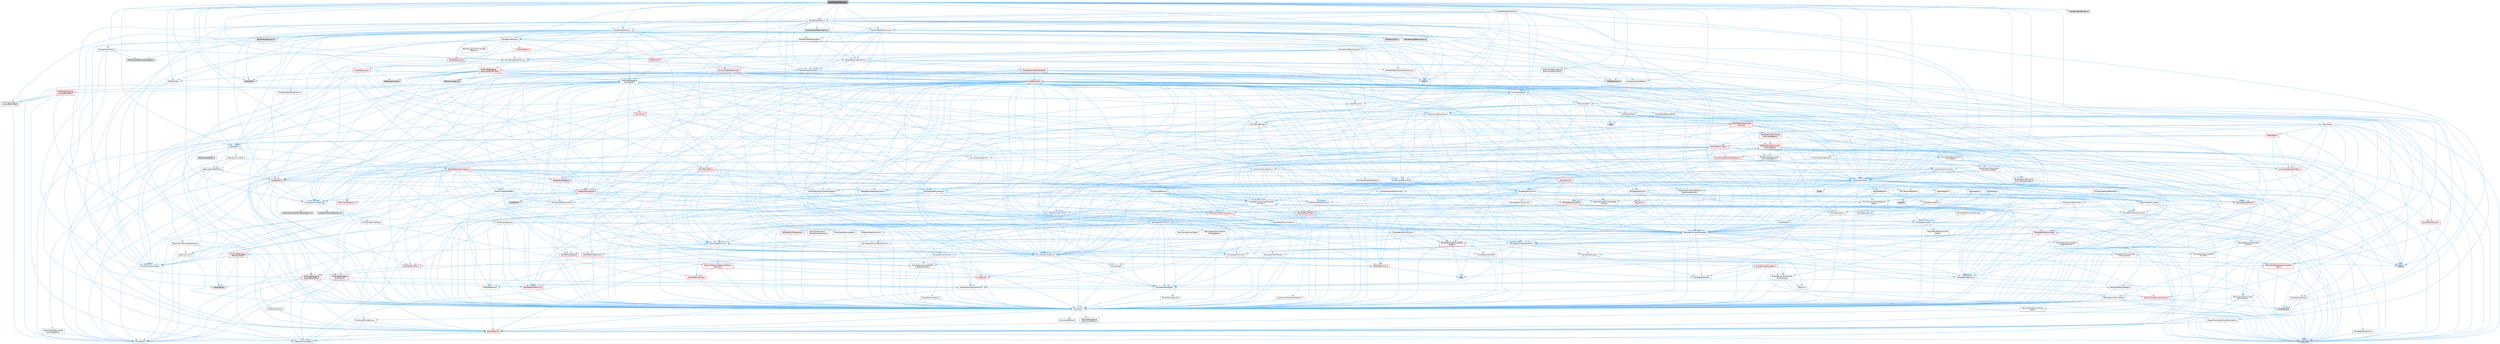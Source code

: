 digraph "RenderGraphBuilder.h"
{
 // INTERACTIVE_SVG=YES
 // LATEX_PDF_SIZE
  bgcolor="transparent";
  edge [fontname=Helvetica,fontsize=10,labelfontname=Helvetica,labelfontsize=10];
  node [fontname=Helvetica,fontsize=10,shape=box,height=0.2,width=0.4];
  Node1 [id="Node000001",label="RenderGraphBuilder.h",height=0.2,width=0.4,color="gray40", fillcolor="grey60", style="filled", fontcolor="black",tooltip=" "];
  Node1 -> Node2 [id="edge1_Node000001_Node000002",color="steelblue1",style="solid",tooltip=" "];
  Node2 [id="Node000002",label="Containers/Array.h",height=0.2,width=0.4,color="grey40", fillcolor="white", style="filled",URL="$df/dd0/Array_8h.html",tooltip=" "];
  Node2 -> Node3 [id="edge2_Node000002_Node000003",color="steelblue1",style="solid",tooltip=" "];
  Node3 [id="Node000003",label="CoreTypes.h",height=0.2,width=0.4,color="grey40", fillcolor="white", style="filled",URL="$dc/dec/CoreTypes_8h.html",tooltip=" "];
  Node3 -> Node4 [id="edge3_Node000003_Node000004",color="steelblue1",style="solid",tooltip=" "];
  Node4 [id="Node000004",label="HAL/Platform.h",height=0.2,width=0.4,color="red", fillcolor="#FFF0F0", style="filled",URL="$d9/dd0/Platform_8h.html",tooltip=" "];
  Node4 -> Node5 [id="edge4_Node000004_Node000005",color="steelblue1",style="solid",tooltip=" "];
  Node5 [id="Node000005",label="Misc/Build.h",height=0.2,width=0.4,color="grey40", fillcolor="white", style="filled",URL="$d3/dbb/Build_8h.html",tooltip=" "];
  Node4 -> Node7 [id="edge5_Node000004_Node000007",color="steelblue1",style="solid",tooltip=" "];
  Node7 [id="Node000007",label="type_traits",height=0.2,width=0.4,color="grey60", fillcolor="#E0E0E0", style="filled",tooltip=" "];
  Node4 -> Node8 [id="edge6_Node000004_Node000008",color="steelblue1",style="solid",tooltip=" "];
  Node8 [id="Node000008",label="PreprocessorHelpers.h",height=0.2,width=0.4,color="grey40", fillcolor="white", style="filled",URL="$db/ddb/PreprocessorHelpers_8h.html",tooltip=" "];
  Node3 -> Node14 [id="edge7_Node000003_Node000014",color="steelblue1",style="solid",tooltip=" "];
  Node14 [id="Node000014",label="ProfilingDebugging\l/UMemoryDefines.h",height=0.2,width=0.4,color="grey40", fillcolor="white", style="filled",URL="$d2/da2/UMemoryDefines_8h.html",tooltip=" "];
  Node3 -> Node15 [id="edge8_Node000003_Node000015",color="steelblue1",style="solid",tooltip=" "];
  Node15 [id="Node000015",label="Misc/CoreMiscDefines.h",height=0.2,width=0.4,color="grey40", fillcolor="white", style="filled",URL="$da/d38/CoreMiscDefines_8h.html",tooltip=" "];
  Node15 -> Node4 [id="edge9_Node000015_Node000004",color="steelblue1",style="solid",tooltip=" "];
  Node15 -> Node8 [id="edge10_Node000015_Node000008",color="steelblue1",style="solid",tooltip=" "];
  Node3 -> Node16 [id="edge11_Node000003_Node000016",color="steelblue1",style="solid",tooltip=" "];
  Node16 [id="Node000016",label="Misc/CoreDefines.h",height=0.2,width=0.4,color="grey40", fillcolor="white", style="filled",URL="$d3/dd2/CoreDefines_8h.html",tooltip=" "];
  Node2 -> Node17 [id="edge12_Node000002_Node000017",color="steelblue1",style="solid",tooltip=" "];
  Node17 [id="Node000017",label="Misc/AssertionMacros.h",height=0.2,width=0.4,color="grey40", fillcolor="white", style="filled",URL="$d0/dfa/AssertionMacros_8h.html",tooltip=" "];
  Node17 -> Node3 [id="edge13_Node000017_Node000003",color="steelblue1",style="solid",tooltip=" "];
  Node17 -> Node4 [id="edge14_Node000017_Node000004",color="steelblue1",style="solid",tooltip=" "];
  Node17 -> Node18 [id="edge15_Node000017_Node000018",color="steelblue1",style="solid",tooltip=" "];
  Node18 [id="Node000018",label="HAL/PlatformMisc.h",height=0.2,width=0.4,color="red", fillcolor="#FFF0F0", style="filled",URL="$d0/df5/PlatformMisc_8h.html",tooltip=" "];
  Node18 -> Node3 [id="edge16_Node000018_Node000003",color="steelblue1",style="solid",tooltip=" "];
  Node18 -> Node46 [id="edge17_Node000018_Node000046",color="steelblue1",style="solid",tooltip=" "];
  Node46 [id="Node000046",label="ProfilingDebugging\l/CpuProfilerTrace.h",height=0.2,width=0.4,color="red", fillcolor="#FFF0F0", style="filled",URL="$da/dcb/CpuProfilerTrace_8h.html",tooltip=" "];
  Node46 -> Node3 [id="edge18_Node000046_Node000003",color="steelblue1",style="solid",tooltip=" "];
  Node46 -> Node26 [id="edge19_Node000046_Node000026",color="steelblue1",style="solid",tooltip=" "];
  Node26 [id="Node000026",label="Containers/ContainersFwd.h",height=0.2,width=0.4,color="grey40", fillcolor="white", style="filled",URL="$d4/d0a/ContainersFwd_8h.html",tooltip=" "];
  Node26 -> Node4 [id="edge20_Node000026_Node000004",color="steelblue1",style="solid",tooltip=" "];
  Node26 -> Node3 [id="edge21_Node000026_Node000003",color="steelblue1",style="solid",tooltip=" "];
  Node26 -> Node23 [id="edge22_Node000026_Node000023",color="steelblue1",style="solid",tooltip=" "];
  Node23 [id="Node000023",label="Traits/IsContiguousContainer.h",height=0.2,width=0.4,color="red", fillcolor="#FFF0F0", style="filled",URL="$d5/d3c/IsContiguousContainer_8h.html",tooltip=" "];
  Node23 -> Node3 [id="edge23_Node000023_Node000003",color="steelblue1",style="solid",tooltip=" "];
  Node23 -> Node22 [id="edge24_Node000023_Node000022",color="steelblue1",style="solid",tooltip=" "];
  Node22 [id="Node000022",label="initializer_list",height=0.2,width=0.4,color="grey60", fillcolor="#E0E0E0", style="filled",tooltip=" "];
  Node46 -> Node47 [id="edge25_Node000046_Node000047",color="steelblue1",style="solid",tooltip=" "];
  Node47 [id="Node000047",label="HAL/PlatformAtomics.h",height=0.2,width=0.4,color="red", fillcolor="#FFF0F0", style="filled",URL="$d3/d36/PlatformAtomics_8h.html",tooltip=" "];
  Node47 -> Node3 [id="edge26_Node000047_Node000003",color="steelblue1",style="solid",tooltip=" "];
  Node46 -> Node8 [id="edge27_Node000046_Node000008",color="steelblue1",style="solid",tooltip=" "];
  Node46 -> Node5 [id="edge28_Node000046_Node000005",color="steelblue1",style="solid",tooltip=" "];
  Node46 -> Node53 [id="edge29_Node000046_Node000053",color="steelblue1",style="solid",tooltip=" "];
  Node53 [id="Node000053",label="Trace/Trace.h",height=0.2,width=0.4,color="grey60", fillcolor="#E0E0E0", style="filled",tooltip=" "];
  Node17 -> Node8 [id="edge30_Node000017_Node000008",color="steelblue1",style="solid",tooltip=" "];
  Node17 -> Node54 [id="edge31_Node000017_Node000054",color="steelblue1",style="solid",tooltip=" "];
  Node54 [id="Node000054",label="Templates/EnableIf.h",height=0.2,width=0.4,color="grey40", fillcolor="white", style="filled",URL="$d7/d60/EnableIf_8h.html",tooltip=" "];
  Node54 -> Node3 [id="edge32_Node000054_Node000003",color="steelblue1",style="solid",tooltip=" "];
  Node17 -> Node55 [id="edge33_Node000017_Node000055",color="steelblue1",style="solid",tooltip=" "];
  Node55 [id="Node000055",label="Templates/IsArrayOrRefOf\lTypeByPredicate.h",height=0.2,width=0.4,color="grey40", fillcolor="white", style="filled",URL="$d6/da1/IsArrayOrRefOfTypeByPredicate_8h.html",tooltip=" "];
  Node55 -> Node3 [id="edge34_Node000055_Node000003",color="steelblue1",style="solid",tooltip=" "];
  Node17 -> Node56 [id="edge35_Node000017_Node000056",color="steelblue1",style="solid",tooltip=" "];
  Node56 [id="Node000056",label="Templates/IsValidVariadic\lFunctionArg.h",height=0.2,width=0.4,color="grey40", fillcolor="white", style="filled",URL="$d0/dc8/IsValidVariadicFunctionArg_8h.html",tooltip=" "];
  Node56 -> Node3 [id="edge36_Node000056_Node000003",color="steelblue1",style="solid",tooltip=" "];
  Node56 -> Node57 [id="edge37_Node000056_Node000057",color="steelblue1",style="solid",tooltip=" "];
  Node57 [id="Node000057",label="IsEnum.h",height=0.2,width=0.4,color="grey40", fillcolor="white", style="filled",URL="$d4/de5/IsEnum_8h.html",tooltip=" "];
  Node56 -> Node7 [id="edge38_Node000056_Node000007",color="steelblue1",style="solid",tooltip=" "];
  Node17 -> Node58 [id="edge39_Node000017_Node000058",color="steelblue1",style="solid",tooltip=" "];
  Node58 [id="Node000058",label="Traits/IsCharEncodingCompatible\lWith.h",height=0.2,width=0.4,color="red", fillcolor="#FFF0F0", style="filled",URL="$df/dd1/IsCharEncodingCompatibleWith_8h.html",tooltip=" "];
  Node58 -> Node7 [id="edge40_Node000058_Node000007",color="steelblue1",style="solid",tooltip=" "];
  Node17 -> Node60 [id="edge41_Node000017_Node000060",color="steelblue1",style="solid",tooltip=" "];
  Node60 [id="Node000060",label="Misc/VarArgs.h",height=0.2,width=0.4,color="grey40", fillcolor="white", style="filled",URL="$d5/d6f/VarArgs_8h.html",tooltip=" "];
  Node60 -> Node3 [id="edge42_Node000060_Node000003",color="steelblue1",style="solid",tooltip=" "];
  Node17 -> Node61 [id="edge43_Node000017_Node000061",color="steelblue1",style="solid",tooltip=" "];
  Node61 [id="Node000061",label="String/FormatStringSan.h",height=0.2,width=0.4,color="red", fillcolor="#FFF0F0", style="filled",URL="$d3/d8b/FormatStringSan_8h.html",tooltip=" "];
  Node61 -> Node7 [id="edge44_Node000061_Node000007",color="steelblue1",style="solid",tooltip=" "];
  Node61 -> Node3 [id="edge45_Node000061_Node000003",color="steelblue1",style="solid",tooltip=" "];
  Node61 -> Node62 [id="edge46_Node000061_Node000062",color="steelblue1",style="solid",tooltip=" "];
  Node62 [id="Node000062",label="Templates/Requires.h",height=0.2,width=0.4,color="grey40", fillcolor="white", style="filled",URL="$dc/d96/Requires_8h.html",tooltip=" "];
  Node62 -> Node54 [id="edge47_Node000062_Node000054",color="steelblue1",style="solid",tooltip=" "];
  Node62 -> Node7 [id="edge48_Node000062_Node000007",color="steelblue1",style="solid",tooltip=" "];
  Node61 -> Node63 [id="edge49_Node000061_Node000063",color="steelblue1",style="solid",tooltip=" "];
  Node63 [id="Node000063",label="Templates/Identity.h",height=0.2,width=0.4,color="grey40", fillcolor="white", style="filled",URL="$d0/dd5/Identity_8h.html",tooltip=" "];
  Node61 -> Node56 [id="edge50_Node000061_Node000056",color="steelblue1",style="solid",tooltip=" "];
  Node61 -> Node26 [id="edge51_Node000061_Node000026",color="steelblue1",style="solid",tooltip=" "];
  Node17 -> Node67 [id="edge52_Node000017_Node000067",color="steelblue1",style="solid",tooltip=" "];
  Node67 [id="Node000067",label="atomic",height=0.2,width=0.4,color="grey60", fillcolor="#E0E0E0", style="filled",tooltip=" "];
  Node2 -> Node68 [id="edge53_Node000002_Node000068",color="steelblue1",style="solid",tooltip=" "];
  Node68 [id="Node000068",label="Misc/IntrusiveUnsetOptional\lState.h",height=0.2,width=0.4,color="grey40", fillcolor="white", style="filled",URL="$d2/d0a/IntrusiveUnsetOptionalState_8h.html",tooltip=" "];
  Node68 -> Node69 [id="edge54_Node000068_Node000069",color="steelblue1",style="solid",tooltip=" "];
  Node69 [id="Node000069",label="Misc/OptionalFwd.h",height=0.2,width=0.4,color="grey40", fillcolor="white", style="filled",URL="$dc/d50/OptionalFwd_8h.html",tooltip=" "];
  Node2 -> Node70 [id="edge55_Node000002_Node000070",color="steelblue1",style="solid",tooltip=" "];
  Node70 [id="Node000070",label="Misc/ReverseIterate.h",height=0.2,width=0.4,color="grey40", fillcolor="white", style="filled",URL="$db/de3/ReverseIterate_8h.html",tooltip=" "];
  Node70 -> Node4 [id="edge56_Node000070_Node000004",color="steelblue1",style="solid",tooltip=" "];
  Node70 -> Node71 [id="edge57_Node000070_Node000071",color="steelblue1",style="solid",tooltip=" "];
  Node71 [id="Node000071",label="iterator",height=0.2,width=0.4,color="grey60", fillcolor="#E0E0E0", style="filled",tooltip=" "];
  Node2 -> Node72 [id="edge58_Node000002_Node000072",color="steelblue1",style="solid",tooltip=" "];
  Node72 [id="Node000072",label="HAL/UnrealMemory.h",height=0.2,width=0.4,color="grey40", fillcolor="white", style="filled",URL="$d9/d96/UnrealMemory_8h.html",tooltip=" "];
  Node72 -> Node3 [id="edge59_Node000072_Node000003",color="steelblue1",style="solid",tooltip=" "];
  Node72 -> Node73 [id="edge60_Node000072_Node000073",color="steelblue1",style="solid",tooltip=" "];
  Node73 [id="Node000073",label="GenericPlatform/GenericPlatform\lMemory.h",height=0.2,width=0.4,color="red", fillcolor="#FFF0F0", style="filled",URL="$dd/d22/GenericPlatformMemory_8h.html",tooltip=" "];
  Node73 -> Node25 [id="edge61_Node000073_Node000025",color="steelblue1",style="solid",tooltip=" "];
  Node25 [id="Node000025",label="CoreFwd.h",height=0.2,width=0.4,color="red", fillcolor="#FFF0F0", style="filled",URL="$d1/d1e/CoreFwd_8h.html",tooltip=" "];
  Node25 -> Node3 [id="edge62_Node000025_Node000003",color="steelblue1",style="solid",tooltip=" "];
  Node25 -> Node26 [id="edge63_Node000025_Node000026",color="steelblue1",style="solid",tooltip=" "];
  Node25 -> Node27 [id="edge64_Node000025_Node000027",color="steelblue1",style="solid",tooltip=" "];
  Node27 [id="Node000027",label="Math/MathFwd.h",height=0.2,width=0.4,color="grey40", fillcolor="white", style="filled",URL="$d2/d10/MathFwd_8h.html",tooltip=" "];
  Node27 -> Node4 [id="edge65_Node000027_Node000004",color="steelblue1",style="solid",tooltip=" "];
  Node73 -> Node3 [id="edge66_Node000073_Node000003",color="steelblue1",style="solid",tooltip=" "];
  Node73 -> Node74 [id="edge67_Node000073_Node000074",color="steelblue1",style="solid",tooltip=" "];
  Node74 [id="Node000074",label="HAL/PlatformString.h",height=0.2,width=0.4,color="red", fillcolor="#FFF0F0", style="filled",URL="$db/db5/PlatformString_8h.html",tooltip=" "];
  Node74 -> Node3 [id="edge68_Node000074_Node000003",color="steelblue1",style="solid",tooltip=" "];
  Node72 -> Node76 [id="edge69_Node000072_Node000076",color="steelblue1",style="solid",tooltip=" "];
  Node76 [id="Node000076",label="HAL/MemoryBase.h",height=0.2,width=0.4,color="red", fillcolor="#FFF0F0", style="filled",URL="$d6/d9f/MemoryBase_8h.html",tooltip=" "];
  Node76 -> Node3 [id="edge70_Node000076_Node000003",color="steelblue1",style="solid",tooltip=" "];
  Node76 -> Node47 [id="edge71_Node000076_Node000047",color="steelblue1",style="solid",tooltip=" "];
  Node76 -> Node30 [id="edge72_Node000076_Node000030",color="steelblue1",style="solid",tooltip=" "];
  Node30 [id="Node000030",label="HAL/PlatformCrt.h",height=0.2,width=0.4,color="red", fillcolor="#FFF0F0", style="filled",URL="$d8/d75/PlatformCrt_8h.html",tooltip=" "];
  Node30 -> Node31 [id="edge73_Node000030_Node000031",color="steelblue1",style="solid",tooltip=" "];
  Node31 [id="Node000031",label="new",height=0.2,width=0.4,color="grey60", fillcolor="#E0E0E0", style="filled",tooltip=" "];
  Node72 -> Node89 [id="edge74_Node000072_Node000089",color="steelblue1",style="solid",tooltip=" "];
  Node89 [id="Node000089",label="HAL/PlatformMemory.h",height=0.2,width=0.4,color="red", fillcolor="#FFF0F0", style="filled",URL="$de/d68/PlatformMemory_8h.html",tooltip=" "];
  Node89 -> Node3 [id="edge75_Node000089_Node000003",color="steelblue1",style="solid",tooltip=" "];
  Node89 -> Node73 [id="edge76_Node000089_Node000073",color="steelblue1",style="solid",tooltip=" "];
  Node72 -> Node91 [id="edge77_Node000072_Node000091",color="steelblue1",style="solid",tooltip=" "];
  Node91 [id="Node000091",label="ProfilingDebugging\l/MemoryTrace.h",height=0.2,width=0.4,color="red", fillcolor="#FFF0F0", style="filled",URL="$da/dd7/MemoryTrace_8h.html",tooltip=" "];
  Node91 -> Node4 [id="edge78_Node000091_Node000004",color="steelblue1",style="solid",tooltip=" "];
  Node91 -> Node42 [id="edge79_Node000091_Node000042",color="steelblue1",style="solid",tooltip=" "];
  Node42 [id="Node000042",label="Misc/EnumClassFlags.h",height=0.2,width=0.4,color="grey40", fillcolor="white", style="filled",URL="$d8/de7/EnumClassFlags_8h.html",tooltip=" "];
  Node91 -> Node53 [id="edge80_Node000091_Node000053",color="steelblue1",style="solid",tooltip=" "];
  Node72 -> Node92 [id="edge81_Node000072_Node000092",color="steelblue1",style="solid",tooltip=" "];
  Node92 [id="Node000092",label="Templates/IsPointer.h",height=0.2,width=0.4,color="grey40", fillcolor="white", style="filled",URL="$d7/d05/IsPointer_8h.html",tooltip=" "];
  Node92 -> Node3 [id="edge82_Node000092_Node000003",color="steelblue1",style="solid",tooltip=" "];
  Node2 -> Node93 [id="edge83_Node000002_Node000093",color="steelblue1",style="solid",tooltip=" "];
  Node93 [id="Node000093",label="Templates/UnrealTypeTraits.h",height=0.2,width=0.4,color="grey40", fillcolor="white", style="filled",URL="$d2/d2d/UnrealTypeTraits_8h.html",tooltip=" "];
  Node93 -> Node3 [id="edge84_Node000093_Node000003",color="steelblue1",style="solid",tooltip=" "];
  Node93 -> Node92 [id="edge85_Node000093_Node000092",color="steelblue1",style="solid",tooltip=" "];
  Node93 -> Node17 [id="edge86_Node000093_Node000017",color="steelblue1",style="solid",tooltip=" "];
  Node93 -> Node85 [id="edge87_Node000093_Node000085",color="steelblue1",style="solid",tooltip=" "];
  Node85 [id="Node000085",label="Templates/AndOrNot.h",height=0.2,width=0.4,color="grey40", fillcolor="white", style="filled",URL="$db/d0a/AndOrNot_8h.html",tooltip=" "];
  Node85 -> Node3 [id="edge88_Node000085_Node000003",color="steelblue1",style="solid",tooltip=" "];
  Node93 -> Node54 [id="edge89_Node000093_Node000054",color="steelblue1",style="solid",tooltip=" "];
  Node93 -> Node94 [id="edge90_Node000093_Node000094",color="steelblue1",style="solid",tooltip=" "];
  Node94 [id="Node000094",label="Templates/IsArithmetic.h",height=0.2,width=0.4,color="grey40", fillcolor="white", style="filled",URL="$d2/d5d/IsArithmetic_8h.html",tooltip=" "];
  Node94 -> Node3 [id="edge91_Node000094_Node000003",color="steelblue1",style="solid",tooltip=" "];
  Node93 -> Node57 [id="edge92_Node000093_Node000057",color="steelblue1",style="solid",tooltip=" "];
  Node93 -> Node95 [id="edge93_Node000093_Node000095",color="steelblue1",style="solid",tooltip=" "];
  Node95 [id="Node000095",label="Templates/Models.h",height=0.2,width=0.4,color="grey40", fillcolor="white", style="filled",URL="$d3/d0c/Models_8h.html",tooltip=" "];
  Node95 -> Node63 [id="edge94_Node000095_Node000063",color="steelblue1",style="solid",tooltip=" "];
  Node93 -> Node96 [id="edge95_Node000093_Node000096",color="steelblue1",style="solid",tooltip=" "];
  Node96 [id="Node000096",label="Templates/IsPODType.h",height=0.2,width=0.4,color="grey40", fillcolor="white", style="filled",URL="$d7/db1/IsPODType_8h.html",tooltip=" "];
  Node96 -> Node3 [id="edge96_Node000096_Node000003",color="steelblue1",style="solid",tooltip=" "];
  Node93 -> Node97 [id="edge97_Node000093_Node000097",color="steelblue1",style="solid",tooltip=" "];
  Node97 [id="Node000097",label="Templates/IsUECoreType.h",height=0.2,width=0.4,color="grey40", fillcolor="white", style="filled",URL="$d1/db8/IsUECoreType_8h.html",tooltip=" "];
  Node97 -> Node3 [id="edge98_Node000097_Node000003",color="steelblue1",style="solid",tooltip=" "];
  Node97 -> Node7 [id="edge99_Node000097_Node000007",color="steelblue1",style="solid",tooltip=" "];
  Node93 -> Node86 [id="edge100_Node000093_Node000086",color="steelblue1",style="solid",tooltip=" "];
  Node86 [id="Node000086",label="Templates/IsTriviallyCopy\lConstructible.h",height=0.2,width=0.4,color="grey40", fillcolor="white", style="filled",URL="$d3/d78/IsTriviallyCopyConstructible_8h.html",tooltip=" "];
  Node86 -> Node3 [id="edge101_Node000086_Node000003",color="steelblue1",style="solid",tooltip=" "];
  Node86 -> Node7 [id="edge102_Node000086_Node000007",color="steelblue1",style="solid",tooltip=" "];
  Node2 -> Node98 [id="edge103_Node000002_Node000098",color="steelblue1",style="solid",tooltip=" "];
  Node98 [id="Node000098",label="Templates/UnrealTemplate.h",height=0.2,width=0.4,color="grey40", fillcolor="white", style="filled",URL="$d4/d24/UnrealTemplate_8h.html",tooltip=" "];
  Node98 -> Node3 [id="edge104_Node000098_Node000003",color="steelblue1",style="solid",tooltip=" "];
  Node98 -> Node92 [id="edge105_Node000098_Node000092",color="steelblue1",style="solid",tooltip=" "];
  Node98 -> Node72 [id="edge106_Node000098_Node000072",color="steelblue1",style="solid",tooltip=" "];
  Node98 -> Node99 [id="edge107_Node000098_Node000099",color="steelblue1",style="solid",tooltip=" "];
  Node99 [id="Node000099",label="Templates/CopyQualifiers\lAndRefsFromTo.h",height=0.2,width=0.4,color="grey40", fillcolor="white", style="filled",URL="$d3/db3/CopyQualifiersAndRefsFromTo_8h.html",tooltip=" "];
  Node99 -> Node100 [id="edge108_Node000099_Node000100",color="steelblue1",style="solid",tooltip=" "];
  Node100 [id="Node000100",label="Templates/CopyQualifiers\lFromTo.h",height=0.2,width=0.4,color="grey40", fillcolor="white", style="filled",URL="$d5/db4/CopyQualifiersFromTo_8h.html",tooltip=" "];
  Node98 -> Node93 [id="edge109_Node000098_Node000093",color="steelblue1",style="solid",tooltip=" "];
  Node98 -> Node101 [id="edge110_Node000098_Node000101",color="steelblue1",style="solid",tooltip=" "];
  Node101 [id="Node000101",label="Templates/RemoveReference.h",height=0.2,width=0.4,color="grey40", fillcolor="white", style="filled",URL="$da/dbe/RemoveReference_8h.html",tooltip=" "];
  Node101 -> Node3 [id="edge111_Node000101_Node000003",color="steelblue1",style="solid",tooltip=" "];
  Node98 -> Node62 [id="edge112_Node000098_Node000062",color="steelblue1",style="solid",tooltip=" "];
  Node98 -> Node102 [id="edge113_Node000098_Node000102",color="steelblue1",style="solid",tooltip=" "];
  Node102 [id="Node000102",label="Templates/TypeCompatible\lBytes.h",height=0.2,width=0.4,color="red", fillcolor="#FFF0F0", style="filled",URL="$df/d0a/TypeCompatibleBytes_8h.html",tooltip=" "];
  Node102 -> Node3 [id="edge114_Node000102_Node000003",color="steelblue1",style="solid",tooltip=" "];
  Node102 -> Node31 [id="edge115_Node000102_Node000031",color="steelblue1",style="solid",tooltip=" "];
  Node102 -> Node7 [id="edge116_Node000102_Node000007",color="steelblue1",style="solid",tooltip=" "];
  Node98 -> Node63 [id="edge117_Node000098_Node000063",color="steelblue1",style="solid",tooltip=" "];
  Node98 -> Node23 [id="edge118_Node000098_Node000023",color="steelblue1",style="solid",tooltip=" "];
  Node98 -> Node103 [id="edge119_Node000098_Node000103",color="steelblue1",style="solid",tooltip=" "];
  Node103 [id="Node000103",label="Traits/UseBitwiseSwap.h",height=0.2,width=0.4,color="grey40", fillcolor="white", style="filled",URL="$db/df3/UseBitwiseSwap_8h.html",tooltip=" "];
  Node103 -> Node3 [id="edge120_Node000103_Node000003",color="steelblue1",style="solid",tooltip=" "];
  Node103 -> Node7 [id="edge121_Node000103_Node000007",color="steelblue1",style="solid",tooltip=" "];
  Node98 -> Node7 [id="edge122_Node000098_Node000007",color="steelblue1",style="solid",tooltip=" "];
  Node2 -> Node104 [id="edge123_Node000002_Node000104",color="steelblue1",style="solid",tooltip=" "];
  Node104 [id="Node000104",label="Containers/AllowShrinking.h",height=0.2,width=0.4,color="grey40", fillcolor="white", style="filled",URL="$d7/d1a/AllowShrinking_8h.html",tooltip=" "];
  Node104 -> Node3 [id="edge124_Node000104_Node000003",color="steelblue1",style="solid",tooltip=" "];
  Node2 -> Node105 [id="edge125_Node000002_Node000105",color="steelblue1",style="solid",tooltip=" "];
  Node105 [id="Node000105",label="Containers/ContainerAllocation\lPolicies.h",height=0.2,width=0.4,color="grey40", fillcolor="white", style="filled",URL="$d7/dff/ContainerAllocationPolicies_8h.html",tooltip=" "];
  Node105 -> Node3 [id="edge126_Node000105_Node000003",color="steelblue1",style="solid",tooltip=" "];
  Node105 -> Node106 [id="edge127_Node000105_Node000106",color="steelblue1",style="solid",tooltip=" "];
  Node106 [id="Node000106",label="Containers/ContainerHelpers.h",height=0.2,width=0.4,color="grey40", fillcolor="white", style="filled",URL="$d7/d33/ContainerHelpers_8h.html",tooltip=" "];
  Node106 -> Node3 [id="edge128_Node000106_Node000003",color="steelblue1",style="solid",tooltip=" "];
  Node105 -> Node105 [id="edge129_Node000105_Node000105",color="steelblue1",style="solid",tooltip=" "];
  Node105 -> Node107 [id="edge130_Node000105_Node000107",color="steelblue1",style="solid",tooltip=" "];
  Node107 [id="Node000107",label="HAL/PlatformMath.h",height=0.2,width=0.4,color="red", fillcolor="#FFF0F0", style="filled",URL="$dc/d53/PlatformMath_8h.html",tooltip=" "];
  Node107 -> Node3 [id="edge131_Node000107_Node000003",color="steelblue1",style="solid",tooltip=" "];
  Node105 -> Node72 [id="edge132_Node000105_Node000072",color="steelblue1",style="solid",tooltip=" "];
  Node105 -> Node40 [id="edge133_Node000105_Node000040",color="steelblue1",style="solid",tooltip=" "];
  Node40 [id="Node000040",label="Math/NumericLimits.h",height=0.2,width=0.4,color="grey40", fillcolor="white", style="filled",URL="$df/d1b/NumericLimits_8h.html",tooltip=" "];
  Node40 -> Node3 [id="edge134_Node000040_Node000003",color="steelblue1",style="solid",tooltip=" "];
  Node105 -> Node17 [id="edge135_Node000105_Node000017",color="steelblue1",style="solid",tooltip=" "];
  Node105 -> Node115 [id="edge136_Node000105_Node000115",color="steelblue1",style="solid",tooltip=" "];
  Node115 [id="Node000115",label="Templates/IsPolymorphic.h",height=0.2,width=0.4,color="grey40", fillcolor="white", style="filled",URL="$dc/d20/IsPolymorphic_8h.html",tooltip=" "];
  Node105 -> Node116 [id="edge137_Node000105_Node000116",color="steelblue1",style="solid",tooltip=" "];
  Node116 [id="Node000116",label="Templates/MemoryOps.h",height=0.2,width=0.4,color="red", fillcolor="#FFF0F0", style="filled",URL="$db/dea/MemoryOps_8h.html",tooltip=" "];
  Node116 -> Node3 [id="edge138_Node000116_Node000003",color="steelblue1",style="solid",tooltip=" "];
  Node116 -> Node72 [id="edge139_Node000116_Node000072",color="steelblue1",style="solid",tooltip=" "];
  Node116 -> Node86 [id="edge140_Node000116_Node000086",color="steelblue1",style="solid",tooltip=" "];
  Node116 -> Node62 [id="edge141_Node000116_Node000062",color="steelblue1",style="solid",tooltip=" "];
  Node116 -> Node93 [id="edge142_Node000116_Node000093",color="steelblue1",style="solid",tooltip=" "];
  Node116 -> Node103 [id="edge143_Node000116_Node000103",color="steelblue1",style="solid",tooltip=" "];
  Node116 -> Node31 [id="edge144_Node000116_Node000031",color="steelblue1",style="solid",tooltip=" "];
  Node116 -> Node7 [id="edge145_Node000116_Node000007",color="steelblue1",style="solid",tooltip=" "];
  Node105 -> Node102 [id="edge146_Node000105_Node000102",color="steelblue1",style="solid",tooltip=" "];
  Node105 -> Node7 [id="edge147_Node000105_Node000007",color="steelblue1",style="solid",tooltip=" "];
  Node2 -> Node117 [id="edge148_Node000002_Node000117",color="steelblue1",style="solid",tooltip=" "];
  Node117 [id="Node000117",label="Containers/ContainerElement\lTypeCompatibility.h",height=0.2,width=0.4,color="grey40", fillcolor="white", style="filled",URL="$df/ddf/ContainerElementTypeCompatibility_8h.html",tooltip=" "];
  Node117 -> Node3 [id="edge149_Node000117_Node000003",color="steelblue1",style="solid",tooltip=" "];
  Node117 -> Node93 [id="edge150_Node000117_Node000093",color="steelblue1",style="solid",tooltip=" "];
  Node2 -> Node118 [id="edge151_Node000002_Node000118",color="steelblue1",style="solid",tooltip=" "];
  Node118 [id="Node000118",label="Serialization/Archive.h",height=0.2,width=0.4,color="grey40", fillcolor="white", style="filled",URL="$d7/d3b/Archive_8h.html",tooltip=" "];
  Node118 -> Node25 [id="edge152_Node000118_Node000025",color="steelblue1",style="solid",tooltip=" "];
  Node118 -> Node3 [id="edge153_Node000118_Node000003",color="steelblue1",style="solid",tooltip=" "];
  Node118 -> Node119 [id="edge154_Node000118_Node000119",color="steelblue1",style="solid",tooltip=" "];
  Node119 [id="Node000119",label="HAL/PlatformProperties.h",height=0.2,width=0.4,color="red", fillcolor="#FFF0F0", style="filled",URL="$d9/db0/PlatformProperties_8h.html",tooltip=" "];
  Node119 -> Node3 [id="edge155_Node000119_Node000003",color="steelblue1",style="solid",tooltip=" "];
  Node118 -> Node122 [id="edge156_Node000118_Node000122",color="steelblue1",style="solid",tooltip=" "];
  Node122 [id="Node000122",label="Internationalization\l/TextNamespaceFwd.h",height=0.2,width=0.4,color="grey40", fillcolor="white", style="filled",URL="$d8/d97/TextNamespaceFwd_8h.html",tooltip=" "];
  Node122 -> Node3 [id="edge157_Node000122_Node000003",color="steelblue1",style="solid",tooltip=" "];
  Node118 -> Node27 [id="edge158_Node000118_Node000027",color="steelblue1",style="solid",tooltip=" "];
  Node118 -> Node17 [id="edge159_Node000118_Node000017",color="steelblue1",style="solid",tooltip=" "];
  Node118 -> Node5 [id="edge160_Node000118_Node000005",color="steelblue1",style="solid",tooltip=" "];
  Node118 -> Node41 [id="edge161_Node000118_Node000041",color="steelblue1",style="solid",tooltip=" "];
  Node41 [id="Node000041",label="Misc/CompressionFlags.h",height=0.2,width=0.4,color="grey40", fillcolor="white", style="filled",URL="$d9/d76/CompressionFlags_8h.html",tooltip=" "];
  Node118 -> Node123 [id="edge162_Node000118_Node000123",color="steelblue1",style="solid",tooltip=" "];
  Node123 [id="Node000123",label="Misc/EngineVersionBase.h",height=0.2,width=0.4,color="grey40", fillcolor="white", style="filled",URL="$d5/d2b/EngineVersionBase_8h.html",tooltip=" "];
  Node123 -> Node3 [id="edge163_Node000123_Node000003",color="steelblue1",style="solid",tooltip=" "];
  Node118 -> Node60 [id="edge164_Node000118_Node000060",color="steelblue1",style="solid",tooltip=" "];
  Node118 -> Node124 [id="edge165_Node000118_Node000124",color="steelblue1",style="solid",tooltip=" "];
  Node124 [id="Node000124",label="Serialization/ArchiveCook\lData.h",height=0.2,width=0.4,color="grey40", fillcolor="white", style="filled",URL="$dc/db6/ArchiveCookData_8h.html",tooltip=" "];
  Node124 -> Node4 [id="edge166_Node000124_Node000004",color="steelblue1",style="solid",tooltip=" "];
  Node118 -> Node125 [id="edge167_Node000118_Node000125",color="steelblue1",style="solid",tooltip=" "];
  Node125 [id="Node000125",label="Serialization/ArchiveSave\lPackageData.h",height=0.2,width=0.4,color="grey40", fillcolor="white", style="filled",URL="$d1/d37/ArchiveSavePackageData_8h.html",tooltip=" "];
  Node118 -> Node54 [id="edge168_Node000118_Node000054",color="steelblue1",style="solid",tooltip=" "];
  Node118 -> Node55 [id="edge169_Node000118_Node000055",color="steelblue1",style="solid",tooltip=" "];
  Node118 -> Node126 [id="edge170_Node000118_Node000126",color="steelblue1",style="solid",tooltip=" "];
  Node126 [id="Node000126",label="Templates/IsEnumClass.h",height=0.2,width=0.4,color="grey40", fillcolor="white", style="filled",URL="$d7/d15/IsEnumClass_8h.html",tooltip=" "];
  Node126 -> Node3 [id="edge171_Node000126_Node000003",color="steelblue1",style="solid",tooltip=" "];
  Node126 -> Node85 [id="edge172_Node000126_Node000085",color="steelblue1",style="solid",tooltip=" "];
  Node118 -> Node112 [id="edge173_Node000118_Node000112",color="steelblue1",style="solid",tooltip=" "];
  Node112 [id="Node000112",label="Templates/IsSigned.h",height=0.2,width=0.4,color="grey40", fillcolor="white", style="filled",URL="$d8/dd8/IsSigned_8h.html",tooltip=" "];
  Node112 -> Node3 [id="edge174_Node000112_Node000003",color="steelblue1",style="solid",tooltip=" "];
  Node118 -> Node56 [id="edge175_Node000118_Node000056",color="steelblue1",style="solid",tooltip=" "];
  Node118 -> Node98 [id="edge176_Node000118_Node000098",color="steelblue1",style="solid",tooltip=" "];
  Node118 -> Node58 [id="edge177_Node000118_Node000058",color="steelblue1",style="solid",tooltip=" "];
  Node118 -> Node127 [id="edge178_Node000118_Node000127",color="steelblue1",style="solid",tooltip=" "];
  Node127 [id="Node000127",label="UObject/ObjectVersion.h",height=0.2,width=0.4,color="grey40", fillcolor="white", style="filled",URL="$da/d63/ObjectVersion_8h.html",tooltip=" "];
  Node127 -> Node3 [id="edge179_Node000127_Node000003",color="steelblue1",style="solid",tooltip=" "];
  Node2 -> Node128 [id="edge180_Node000002_Node000128",color="steelblue1",style="solid",tooltip=" "];
  Node128 [id="Node000128",label="Serialization/MemoryImage\lWriter.h",height=0.2,width=0.4,color="grey40", fillcolor="white", style="filled",URL="$d0/d08/MemoryImageWriter_8h.html",tooltip=" "];
  Node128 -> Node3 [id="edge181_Node000128_Node000003",color="steelblue1",style="solid",tooltip=" "];
  Node128 -> Node129 [id="edge182_Node000128_Node000129",color="steelblue1",style="solid",tooltip=" "];
  Node129 [id="Node000129",label="Serialization/MemoryLayout.h",height=0.2,width=0.4,color="red", fillcolor="#FFF0F0", style="filled",URL="$d7/d66/MemoryLayout_8h.html",tooltip=" "];
  Node129 -> Node72 [id="edge183_Node000129_Node000072",color="steelblue1",style="solid",tooltip=" "];
  Node129 -> Node54 [id="edge184_Node000129_Node000054",color="steelblue1",style="solid",tooltip=" "];
  Node129 -> Node115 [id="edge185_Node000129_Node000115",color="steelblue1",style="solid",tooltip=" "];
  Node129 -> Node95 [id="edge186_Node000129_Node000095",color="steelblue1",style="solid",tooltip=" "];
  Node129 -> Node98 [id="edge187_Node000129_Node000098",color="steelblue1",style="solid",tooltip=" "];
  Node2 -> Node142 [id="edge188_Node000002_Node000142",color="steelblue1",style="solid",tooltip=" "];
  Node142 [id="Node000142",label="Algo/Heapify.h",height=0.2,width=0.4,color="grey40", fillcolor="white", style="filled",URL="$d0/d2a/Heapify_8h.html",tooltip=" "];
  Node142 -> Node143 [id="edge189_Node000142_Node000143",color="steelblue1",style="solid",tooltip=" "];
  Node143 [id="Node000143",label="Algo/Impl/BinaryHeap.h",height=0.2,width=0.4,color="grey40", fillcolor="white", style="filled",URL="$d7/da3/Algo_2Impl_2BinaryHeap_8h.html",tooltip=" "];
  Node143 -> Node144 [id="edge190_Node000143_Node000144",color="steelblue1",style="solid",tooltip=" "];
  Node144 [id="Node000144",label="Templates/Invoke.h",height=0.2,width=0.4,color="grey40", fillcolor="white", style="filled",URL="$d7/deb/Invoke_8h.html",tooltip=" "];
  Node144 -> Node3 [id="edge191_Node000144_Node000003",color="steelblue1",style="solid",tooltip=" "];
  Node144 -> Node145 [id="edge192_Node000144_Node000145",color="steelblue1",style="solid",tooltip=" "];
  Node145 [id="Node000145",label="Traits/MemberFunctionPtr\lOuter.h",height=0.2,width=0.4,color="grey40", fillcolor="white", style="filled",URL="$db/da7/MemberFunctionPtrOuter_8h.html",tooltip=" "];
  Node144 -> Node98 [id="edge193_Node000144_Node000098",color="steelblue1",style="solid",tooltip=" "];
  Node144 -> Node7 [id="edge194_Node000144_Node000007",color="steelblue1",style="solid",tooltip=" "];
  Node143 -> Node146 [id="edge195_Node000143_Node000146",color="steelblue1",style="solid",tooltip=" "];
  Node146 [id="Node000146",label="Templates/Projection.h",height=0.2,width=0.4,color="grey40", fillcolor="white", style="filled",URL="$d7/df0/Projection_8h.html",tooltip=" "];
  Node146 -> Node7 [id="edge196_Node000146_Node000007",color="steelblue1",style="solid",tooltip=" "];
  Node143 -> Node147 [id="edge197_Node000143_Node000147",color="steelblue1",style="solid",tooltip=" "];
  Node147 [id="Node000147",label="Templates/ReversePredicate.h",height=0.2,width=0.4,color="grey40", fillcolor="white", style="filled",URL="$d8/d28/ReversePredicate_8h.html",tooltip=" "];
  Node147 -> Node144 [id="edge198_Node000147_Node000144",color="steelblue1",style="solid",tooltip=" "];
  Node147 -> Node98 [id="edge199_Node000147_Node000098",color="steelblue1",style="solid",tooltip=" "];
  Node143 -> Node7 [id="edge200_Node000143_Node000007",color="steelblue1",style="solid",tooltip=" "];
  Node142 -> Node148 [id="edge201_Node000142_Node000148",color="steelblue1",style="solid",tooltip=" "];
  Node148 [id="Node000148",label="Templates/IdentityFunctor.h",height=0.2,width=0.4,color="grey40", fillcolor="white", style="filled",URL="$d7/d2e/IdentityFunctor_8h.html",tooltip=" "];
  Node148 -> Node4 [id="edge202_Node000148_Node000004",color="steelblue1",style="solid",tooltip=" "];
  Node142 -> Node144 [id="edge203_Node000142_Node000144",color="steelblue1",style="solid",tooltip=" "];
  Node142 -> Node149 [id="edge204_Node000142_Node000149",color="steelblue1",style="solid",tooltip=" "];
  Node149 [id="Node000149",label="Templates/Less.h",height=0.2,width=0.4,color="grey40", fillcolor="white", style="filled",URL="$de/dc8/Less_8h.html",tooltip=" "];
  Node149 -> Node3 [id="edge205_Node000149_Node000003",color="steelblue1",style="solid",tooltip=" "];
  Node149 -> Node98 [id="edge206_Node000149_Node000098",color="steelblue1",style="solid",tooltip=" "];
  Node142 -> Node98 [id="edge207_Node000142_Node000098",color="steelblue1",style="solid",tooltip=" "];
  Node2 -> Node150 [id="edge208_Node000002_Node000150",color="steelblue1",style="solid",tooltip=" "];
  Node150 [id="Node000150",label="Algo/HeapSort.h",height=0.2,width=0.4,color="grey40", fillcolor="white", style="filled",URL="$d3/d92/HeapSort_8h.html",tooltip=" "];
  Node150 -> Node143 [id="edge209_Node000150_Node000143",color="steelblue1",style="solid",tooltip=" "];
  Node150 -> Node148 [id="edge210_Node000150_Node000148",color="steelblue1",style="solid",tooltip=" "];
  Node150 -> Node149 [id="edge211_Node000150_Node000149",color="steelblue1",style="solid",tooltip=" "];
  Node150 -> Node98 [id="edge212_Node000150_Node000098",color="steelblue1",style="solid",tooltip=" "];
  Node2 -> Node151 [id="edge213_Node000002_Node000151",color="steelblue1",style="solid",tooltip=" "];
  Node151 [id="Node000151",label="Algo/IsHeap.h",height=0.2,width=0.4,color="grey40", fillcolor="white", style="filled",URL="$de/d32/IsHeap_8h.html",tooltip=" "];
  Node151 -> Node143 [id="edge214_Node000151_Node000143",color="steelblue1",style="solid",tooltip=" "];
  Node151 -> Node148 [id="edge215_Node000151_Node000148",color="steelblue1",style="solid",tooltip=" "];
  Node151 -> Node144 [id="edge216_Node000151_Node000144",color="steelblue1",style="solid",tooltip=" "];
  Node151 -> Node149 [id="edge217_Node000151_Node000149",color="steelblue1",style="solid",tooltip=" "];
  Node151 -> Node98 [id="edge218_Node000151_Node000098",color="steelblue1",style="solid",tooltip=" "];
  Node2 -> Node143 [id="edge219_Node000002_Node000143",color="steelblue1",style="solid",tooltip=" "];
  Node2 -> Node152 [id="edge220_Node000002_Node000152",color="steelblue1",style="solid",tooltip=" "];
  Node152 [id="Node000152",label="Algo/StableSort.h",height=0.2,width=0.4,color="grey40", fillcolor="white", style="filled",URL="$d7/d3c/StableSort_8h.html",tooltip=" "];
  Node152 -> Node153 [id="edge221_Node000152_Node000153",color="steelblue1",style="solid",tooltip=" "];
  Node153 [id="Node000153",label="Algo/BinarySearch.h",height=0.2,width=0.4,color="grey40", fillcolor="white", style="filled",URL="$db/db4/BinarySearch_8h.html",tooltip=" "];
  Node153 -> Node148 [id="edge222_Node000153_Node000148",color="steelblue1",style="solid",tooltip=" "];
  Node153 -> Node144 [id="edge223_Node000153_Node000144",color="steelblue1",style="solid",tooltip=" "];
  Node153 -> Node149 [id="edge224_Node000153_Node000149",color="steelblue1",style="solid",tooltip=" "];
  Node152 -> Node154 [id="edge225_Node000152_Node000154",color="steelblue1",style="solid",tooltip=" "];
  Node154 [id="Node000154",label="Algo/Rotate.h",height=0.2,width=0.4,color="grey40", fillcolor="white", style="filled",URL="$dd/da7/Rotate_8h.html",tooltip=" "];
  Node154 -> Node98 [id="edge226_Node000154_Node000098",color="steelblue1",style="solid",tooltip=" "];
  Node152 -> Node148 [id="edge227_Node000152_Node000148",color="steelblue1",style="solid",tooltip=" "];
  Node152 -> Node144 [id="edge228_Node000152_Node000144",color="steelblue1",style="solid",tooltip=" "];
  Node152 -> Node149 [id="edge229_Node000152_Node000149",color="steelblue1",style="solid",tooltip=" "];
  Node152 -> Node98 [id="edge230_Node000152_Node000098",color="steelblue1",style="solid",tooltip=" "];
  Node2 -> Node155 [id="edge231_Node000002_Node000155",color="steelblue1",style="solid",tooltip=" "];
  Node155 [id="Node000155",label="Concepts/GetTypeHashable.h",height=0.2,width=0.4,color="grey40", fillcolor="white", style="filled",URL="$d3/da2/GetTypeHashable_8h.html",tooltip=" "];
  Node155 -> Node3 [id="edge232_Node000155_Node000003",color="steelblue1",style="solid",tooltip=" "];
  Node155 -> Node133 [id="edge233_Node000155_Node000133",color="steelblue1",style="solid",tooltip=" "];
  Node133 [id="Node000133",label="Templates/TypeHash.h",height=0.2,width=0.4,color="red", fillcolor="#FFF0F0", style="filled",URL="$d1/d62/TypeHash_8h.html",tooltip=" "];
  Node133 -> Node3 [id="edge234_Node000133_Node000003",color="steelblue1",style="solid",tooltip=" "];
  Node133 -> Node62 [id="edge235_Node000133_Node000062",color="steelblue1",style="solid",tooltip=" "];
  Node133 -> Node7 [id="edge236_Node000133_Node000007",color="steelblue1",style="solid",tooltip=" "];
  Node2 -> Node148 [id="edge237_Node000002_Node000148",color="steelblue1",style="solid",tooltip=" "];
  Node2 -> Node144 [id="edge238_Node000002_Node000144",color="steelblue1",style="solid",tooltip=" "];
  Node2 -> Node149 [id="edge239_Node000002_Node000149",color="steelblue1",style="solid",tooltip=" "];
  Node2 -> Node156 [id="edge240_Node000002_Node000156",color="steelblue1",style="solid",tooltip=" "];
  Node156 [id="Node000156",label="Templates/LosesQualifiers\lFromTo.h",height=0.2,width=0.4,color="grey40", fillcolor="white", style="filled",URL="$d2/db3/LosesQualifiersFromTo_8h.html",tooltip=" "];
  Node156 -> Node100 [id="edge241_Node000156_Node000100",color="steelblue1",style="solid",tooltip=" "];
  Node156 -> Node7 [id="edge242_Node000156_Node000007",color="steelblue1",style="solid",tooltip=" "];
  Node2 -> Node62 [id="edge243_Node000002_Node000062",color="steelblue1",style="solid",tooltip=" "];
  Node2 -> Node157 [id="edge244_Node000002_Node000157",color="steelblue1",style="solid",tooltip=" "];
  Node157 [id="Node000157",label="Templates/Sorting.h",height=0.2,width=0.4,color="grey40", fillcolor="white", style="filled",URL="$d3/d9e/Sorting_8h.html",tooltip=" "];
  Node157 -> Node3 [id="edge245_Node000157_Node000003",color="steelblue1",style="solid",tooltip=" "];
  Node157 -> Node153 [id="edge246_Node000157_Node000153",color="steelblue1",style="solid",tooltip=" "];
  Node157 -> Node158 [id="edge247_Node000157_Node000158",color="steelblue1",style="solid",tooltip=" "];
  Node158 [id="Node000158",label="Algo/Sort.h",height=0.2,width=0.4,color="red", fillcolor="#FFF0F0", style="filled",URL="$d1/d87/Sort_8h.html",tooltip=" "];
  Node157 -> Node107 [id="edge248_Node000157_Node000107",color="steelblue1",style="solid",tooltip=" "];
  Node157 -> Node149 [id="edge249_Node000157_Node000149",color="steelblue1",style="solid",tooltip=" "];
  Node2 -> Node161 [id="edge250_Node000002_Node000161",color="steelblue1",style="solid",tooltip=" "];
  Node161 [id="Node000161",label="Templates/AlignmentTemplates.h",height=0.2,width=0.4,color="grey40", fillcolor="white", style="filled",URL="$dd/d32/AlignmentTemplates_8h.html",tooltip=" "];
  Node161 -> Node3 [id="edge251_Node000161_Node000003",color="steelblue1",style="solid",tooltip=" "];
  Node161 -> Node83 [id="edge252_Node000161_Node000083",color="steelblue1",style="solid",tooltip=" "];
  Node83 [id="Node000083",label="Templates/IsIntegral.h",height=0.2,width=0.4,color="grey40", fillcolor="white", style="filled",URL="$da/d64/IsIntegral_8h.html",tooltip=" "];
  Node83 -> Node3 [id="edge253_Node000083_Node000003",color="steelblue1",style="solid",tooltip=" "];
  Node161 -> Node92 [id="edge254_Node000161_Node000092",color="steelblue1",style="solid",tooltip=" "];
  Node2 -> Node21 [id="edge255_Node000002_Node000021",color="steelblue1",style="solid",tooltip=" "];
  Node21 [id="Node000021",label="Traits/ElementType.h",height=0.2,width=0.4,color="grey40", fillcolor="white", style="filled",URL="$d5/d4f/ElementType_8h.html",tooltip=" "];
  Node21 -> Node4 [id="edge256_Node000021_Node000004",color="steelblue1",style="solid",tooltip=" "];
  Node21 -> Node22 [id="edge257_Node000021_Node000022",color="steelblue1",style="solid",tooltip=" "];
  Node21 -> Node7 [id="edge258_Node000021_Node000007",color="steelblue1",style="solid",tooltip=" "];
  Node2 -> Node113 [id="edge259_Node000002_Node000113",color="steelblue1",style="solid",tooltip=" "];
  Node113 [id="Node000113",label="limits",height=0.2,width=0.4,color="grey60", fillcolor="#E0E0E0", style="filled",tooltip=" "];
  Node2 -> Node7 [id="edge260_Node000002_Node000007",color="steelblue1",style="solid",tooltip=" "];
  Node1 -> Node162 [id="edge261_Node000001_Node000162",color="steelblue1",style="solid",tooltip=" "];
  Node162 [id="Node000162",label="Containers/ArrayView.h",height=0.2,width=0.4,color="grey40", fillcolor="white", style="filled",URL="$d7/df4/ArrayView_8h.html",tooltip=" "];
  Node162 -> Node3 [id="edge262_Node000162_Node000003",color="steelblue1",style="solid",tooltip=" "];
  Node162 -> Node26 [id="edge263_Node000162_Node000026",color="steelblue1",style="solid",tooltip=" "];
  Node162 -> Node17 [id="edge264_Node000162_Node000017",color="steelblue1",style="solid",tooltip=" "];
  Node162 -> Node70 [id="edge265_Node000162_Node000070",color="steelblue1",style="solid",tooltip=" "];
  Node162 -> Node68 [id="edge266_Node000162_Node000068",color="steelblue1",style="solid",tooltip=" "];
  Node162 -> Node144 [id="edge267_Node000162_Node000144",color="steelblue1",style="solid",tooltip=" "];
  Node162 -> Node93 [id="edge268_Node000162_Node000093",color="steelblue1",style="solid",tooltip=" "];
  Node162 -> Node21 [id="edge269_Node000162_Node000021",color="steelblue1",style="solid",tooltip=" "];
  Node162 -> Node2 [id="edge270_Node000162_Node000002",color="steelblue1",style="solid",tooltip=" "];
  Node162 -> Node160 [id="edge271_Node000162_Node000160",color="steelblue1",style="solid",tooltip=" "];
  Node160 [id="Node000160",label="Math/UnrealMathUtility.h",height=0.2,width=0.4,color="grey40", fillcolor="white", style="filled",URL="$db/db8/UnrealMathUtility_8h.html",tooltip=" "];
  Node160 -> Node3 [id="edge272_Node000160_Node000003",color="steelblue1",style="solid",tooltip=" "];
  Node160 -> Node17 [id="edge273_Node000160_Node000017",color="steelblue1",style="solid",tooltip=" "];
  Node160 -> Node107 [id="edge274_Node000160_Node000107",color="steelblue1",style="solid",tooltip=" "];
  Node160 -> Node27 [id="edge275_Node000160_Node000027",color="steelblue1",style="solid",tooltip=" "];
  Node160 -> Node63 [id="edge276_Node000160_Node000063",color="steelblue1",style="solid",tooltip=" "];
  Node160 -> Node62 [id="edge277_Node000160_Node000062",color="steelblue1",style="solid",tooltip=" "];
  Node162 -> Node7 [id="edge278_Node000162_Node000007",color="steelblue1",style="solid",tooltip=" "];
  Node1 -> Node163 [id="edge279_Node000001_Node000163",color="steelblue1",style="solid",tooltip=" "];
  Node163 [id="Node000163",label="Containers/Map.h",height=0.2,width=0.4,color="grey40", fillcolor="white", style="filled",URL="$df/d79/Map_8h.html",tooltip=" "];
  Node163 -> Node3 [id="edge280_Node000163_Node000003",color="steelblue1",style="solid",tooltip=" "];
  Node163 -> Node164 [id="edge281_Node000163_Node000164",color="steelblue1",style="solid",tooltip=" "];
  Node164 [id="Node000164",label="Algo/Reverse.h",height=0.2,width=0.4,color="grey40", fillcolor="white", style="filled",URL="$d5/d93/Reverse_8h.html",tooltip=" "];
  Node164 -> Node3 [id="edge282_Node000164_Node000003",color="steelblue1",style="solid",tooltip=" "];
  Node164 -> Node98 [id="edge283_Node000164_Node000098",color="steelblue1",style="solid",tooltip=" "];
  Node163 -> Node117 [id="edge284_Node000163_Node000117",color="steelblue1",style="solid",tooltip=" "];
  Node163 -> Node165 [id="edge285_Node000163_Node000165",color="steelblue1",style="solid",tooltip=" "];
  Node165 [id="Node000165",label="Containers/Set.h",height=0.2,width=0.4,color="grey40", fillcolor="white", style="filled",URL="$d4/d45/Set_8h.html",tooltip=" "];
  Node165 -> Node105 [id="edge286_Node000165_Node000105",color="steelblue1",style="solid",tooltip=" "];
  Node165 -> Node117 [id="edge287_Node000165_Node000117",color="steelblue1",style="solid",tooltip=" "];
  Node165 -> Node166 [id="edge288_Node000165_Node000166",color="steelblue1",style="solid",tooltip=" "];
  Node166 [id="Node000166",label="Containers/SetUtilities.h",height=0.2,width=0.4,color="grey40", fillcolor="white", style="filled",URL="$dc/de5/SetUtilities_8h.html",tooltip=" "];
  Node166 -> Node3 [id="edge289_Node000166_Node000003",color="steelblue1",style="solid",tooltip=" "];
  Node166 -> Node129 [id="edge290_Node000166_Node000129",color="steelblue1",style="solid",tooltip=" "];
  Node166 -> Node116 [id="edge291_Node000166_Node000116",color="steelblue1",style="solid",tooltip=" "];
  Node166 -> Node93 [id="edge292_Node000166_Node000093",color="steelblue1",style="solid",tooltip=" "];
  Node165 -> Node167 [id="edge293_Node000165_Node000167",color="steelblue1",style="solid",tooltip=" "];
  Node167 [id="Node000167",label="Containers/SparseArray.h",height=0.2,width=0.4,color="grey40", fillcolor="white", style="filled",URL="$d5/dbf/SparseArray_8h.html",tooltip=" "];
  Node167 -> Node3 [id="edge294_Node000167_Node000003",color="steelblue1",style="solid",tooltip=" "];
  Node167 -> Node17 [id="edge295_Node000167_Node000017",color="steelblue1",style="solid",tooltip=" "];
  Node167 -> Node72 [id="edge296_Node000167_Node000072",color="steelblue1",style="solid",tooltip=" "];
  Node167 -> Node93 [id="edge297_Node000167_Node000093",color="steelblue1",style="solid",tooltip=" "];
  Node167 -> Node98 [id="edge298_Node000167_Node000098",color="steelblue1",style="solid",tooltip=" "];
  Node167 -> Node105 [id="edge299_Node000167_Node000105",color="steelblue1",style="solid",tooltip=" "];
  Node167 -> Node149 [id="edge300_Node000167_Node000149",color="steelblue1",style="solid",tooltip=" "];
  Node167 -> Node2 [id="edge301_Node000167_Node000002",color="steelblue1",style="solid",tooltip=" "];
  Node167 -> Node160 [id="edge302_Node000167_Node000160",color="steelblue1",style="solid",tooltip=" "];
  Node167 -> Node168 [id="edge303_Node000167_Node000168",color="steelblue1",style="solid",tooltip=" "];
  Node168 [id="Node000168",label="Containers/ScriptArray.h",height=0.2,width=0.4,color="grey40", fillcolor="white", style="filled",URL="$dc/daf/ScriptArray_8h.html",tooltip=" "];
  Node168 -> Node3 [id="edge304_Node000168_Node000003",color="steelblue1",style="solid",tooltip=" "];
  Node168 -> Node17 [id="edge305_Node000168_Node000017",color="steelblue1",style="solid",tooltip=" "];
  Node168 -> Node72 [id="edge306_Node000168_Node000072",color="steelblue1",style="solid",tooltip=" "];
  Node168 -> Node104 [id="edge307_Node000168_Node000104",color="steelblue1",style="solid",tooltip=" "];
  Node168 -> Node105 [id="edge308_Node000168_Node000105",color="steelblue1",style="solid",tooltip=" "];
  Node168 -> Node2 [id="edge309_Node000168_Node000002",color="steelblue1",style="solid",tooltip=" "];
  Node168 -> Node22 [id="edge310_Node000168_Node000022",color="steelblue1",style="solid",tooltip=" "];
  Node167 -> Node169 [id="edge311_Node000167_Node000169",color="steelblue1",style="solid",tooltip=" "];
  Node169 [id="Node000169",label="Containers/BitArray.h",height=0.2,width=0.4,color="grey40", fillcolor="white", style="filled",URL="$d1/de4/BitArray_8h.html",tooltip=" "];
  Node169 -> Node105 [id="edge312_Node000169_Node000105",color="steelblue1",style="solid",tooltip=" "];
  Node169 -> Node3 [id="edge313_Node000169_Node000003",color="steelblue1",style="solid",tooltip=" "];
  Node169 -> Node47 [id="edge314_Node000169_Node000047",color="steelblue1",style="solid",tooltip=" "];
  Node169 -> Node72 [id="edge315_Node000169_Node000072",color="steelblue1",style="solid",tooltip=" "];
  Node169 -> Node160 [id="edge316_Node000169_Node000160",color="steelblue1",style="solid",tooltip=" "];
  Node169 -> Node17 [id="edge317_Node000169_Node000017",color="steelblue1",style="solid",tooltip=" "];
  Node169 -> Node42 [id="edge318_Node000169_Node000042",color="steelblue1",style="solid",tooltip=" "];
  Node169 -> Node118 [id="edge319_Node000169_Node000118",color="steelblue1",style="solid",tooltip=" "];
  Node169 -> Node128 [id="edge320_Node000169_Node000128",color="steelblue1",style="solid",tooltip=" "];
  Node169 -> Node129 [id="edge321_Node000169_Node000129",color="steelblue1",style="solid",tooltip=" "];
  Node169 -> Node54 [id="edge322_Node000169_Node000054",color="steelblue1",style="solid",tooltip=" "];
  Node169 -> Node144 [id="edge323_Node000169_Node000144",color="steelblue1",style="solid",tooltip=" "];
  Node169 -> Node98 [id="edge324_Node000169_Node000098",color="steelblue1",style="solid",tooltip=" "];
  Node169 -> Node93 [id="edge325_Node000169_Node000093",color="steelblue1",style="solid",tooltip=" "];
  Node167 -> Node170 [id="edge326_Node000167_Node000170",color="steelblue1",style="solid",tooltip=" "];
  Node170 [id="Node000170",label="Serialization/Structured\lArchive.h",height=0.2,width=0.4,color="red", fillcolor="#FFF0F0", style="filled",URL="$d9/d1e/StructuredArchive_8h.html",tooltip=" "];
  Node170 -> Node2 [id="edge327_Node000170_Node000002",color="steelblue1",style="solid",tooltip=" "];
  Node170 -> Node105 [id="edge328_Node000170_Node000105",color="steelblue1",style="solid",tooltip=" "];
  Node170 -> Node3 [id="edge329_Node000170_Node000003",color="steelblue1",style="solid",tooltip=" "];
  Node170 -> Node171 [id="edge330_Node000170_Node000171",color="steelblue1",style="solid",tooltip=" "];
  Node171 [id="Node000171",label="Formatters/BinaryArchive\lFormatter.h",height=0.2,width=0.4,color="grey40", fillcolor="white", style="filled",URL="$d2/d01/BinaryArchiveFormatter_8h.html",tooltip=" "];
  Node171 -> Node2 [id="edge331_Node000171_Node000002",color="steelblue1",style="solid",tooltip=" "];
  Node171 -> Node4 [id="edge332_Node000171_Node000004",color="steelblue1",style="solid",tooltip=" "];
  Node171 -> Node118 [id="edge333_Node000171_Node000118",color="steelblue1",style="solid",tooltip=" "];
  Node171 -> Node172 [id="edge334_Node000171_Node000172",color="steelblue1",style="solid",tooltip=" "];
  Node172 [id="Node000172",label="Serialization/Structured\lArchiveFormatter.h",height=0.2,width=0.4,color="grey40", fillcolor="white", style="filled",URL="$db/dfe/StructuredArchiveFormatter_8h.html",tooltip=" "];
  Node172 -> Node2 [id="edge335_Node000172_Node000002",color="steelblue1",style="solid",tooltip=" "];
  Node172 -> Node25 [id="edge336_Node000172_Node000025",color="steelblue1",style="solid",tooltip=" "];
  Node172 -> Node3 [id="edge337_Node000172_Node000003",color="steelblue1",style="solid",tooltip=" "];
  Node172 -> Node173 [id="edge338_Node000172_Node000173",color="steelblue1",style="solid",tooltip=" "];
  Node173 [id="Node000173",label="Serialization/Structured\lArchiveNameHelpers.h",height=0.2,width=0.4,color="grey40", fillcolor="white", style="filled",URL="$d0/d7b/StructuredArchiveNameHelpers_8h.html",tooltip=" "];
  Node173 -> Node3 [id="edge339_Node000173_Node000003",color="steelblue1",style="solid",tooltip=" "];
  Node173 -> Node63 [id="edge340_Node000173_Node000063",color="steelblue1",style="solid",tooltip=" "];
  Node171 -> Node173 [id="edge341_Node000171_Node000173",color="steelblue1",style="solid",tooltip=" "];
  Node170 -> Node5 [id="edge342_Node000170_Node000005",color="steelblue1",style="solid",tooltip=" "];
  Node170 -> Node118 [id="edge343_Node000170_Node000118",color="steelblue1",style="solid",tooltip=" "];
  Node170 -> Node174 [id="edge344_Node000170_Node000174",color="steelblue1",style="solid",tooltip=" "];
  Node174 [id="Node000174",label="Serialization/Structured\lArchiveAdapters.h",height=0.2,width=0.4,color="red", fillcolor="#FFF0F0", style="filled",URL="$d3/de1/StructuredArchiveAdapters_8h.html",tooltip=" "];
  Node174 -> Node3 [id="edge345_Node000174_Node000003",color="steelblue1",style="solid",tooltip=" "];
  Node174 -> Node95 [id="edge346_Node000174_Node000095",color="steelblue1",style="solid",tooltip=" "];
  Node174 -> Node177 [id="edge347_Node000174_Node000177",color="steelblue1",style="solid",tooltip=" "];
  Node177 [id="Node000177",label="Serialization/Structured\lArchiveSlots.h",height=0.2,width=0.4,color="red", fillcolor="#FFF0F0", style="filled",URL="$d2/d87/StructuredArchiveSlots_8h.html",tooltip=" "];
  Node177 -> Node2 [id="edge348_Node000177_Node000002",color="steelblue1",style="solid",tooltip=" "];
  Node177 -> Node3 [id="edge349_Node000177_Node000003",color="steelblue1",style="solid",tooltip=" "];
  Node177 -> Node171 [id="edge350_Node000177_Node000171",color="steelblue1",style="solid",tooltip=" "];
  Node177 -> Node5 [id="edge351_Node000177_Node000005",color="steelblue1",style="solid",tooltip=" "];
  Node177 -> Node118 [id="edge352_Node000177_Node000118",color="steelblue1",style="solid",tooltip=" "];
  Node177 -> Node179 [id="edge353_Node000177_Node000179",color="steelblue1",style="solid",tooltip=" "];
  Node179 [id="Node000179",label="Serialization/Structured\lArchiveFwd.h",height=0.2,width=0.4,color="grey40", fillcolor="white", style="filled",URL="$d2/df9/StructuredArchiveFwd_8h.html",tooltip=" "];
  Node179 -> Node3 [id="edge354_Node000179_Node000003",color="steelblue1",style="solid",tooltip=" "];
  Node179 -> Node5 [id="edge355_Node000179_Node000005",color="steelblue1",style="solid",tooltip=" "];
  Node179 -> Node7 [id="edge356_Node000179_Node000007",color="steelblue1",style="solid",tooltip=" "];
  Node177 -> Node173 [id="edge357_Node000177_Node000173",color="steelblue1",style="solid",tooltip=" "];
  Node177 -> Node180 [id="edge358_Node000177_Node000180",color="steelblue1",style="solid",tooltip=" "];
  Node180 [id="Node000180",label="Serialization/Structured\lArchiveSlotBase.h",height=0.2,width=0.4,color="grey40", fillcolor="white", style="filled",URL="$d9/d9a/StructuredArchiveSlotBase_8h.html",tooltip=" "];
  Node180 -> Node3 [id="edge359_Node000180_Node000003",color="steelblue1",style="solid",tooltip=" "];
  Node177 -> Node54 [id="edge360_Node000177_Node000054",color="steelblue1",style="solid",tooltip=" "];
  Node177 -> Node126 [id="edge361_Node000177_Node000126",color="steelblue1",style="solid",tooltip=" "];
  Node170 -> Node185 [id="edge362_Node000170_Node000185",color="steelblue1",style="solid",tooltip=" "];
  Node185 [id="Node000185",label="Serialization/Structured\lArchiveDefines.h",height=0.2,width=0.4,color="grey40", fillcolor="white", style="filled",URL="$d3/d61/StructuredArchiveDefines_8h.html",tooltip=" "];
  Node185 -> Node5 [id="edge363_Node000185_Node000005",color="steelblue1",style="solid",tooltip=" "];
  Node170 -> Node172 [id="edge364_Node000170_Node000172",color="steelblue1",style="solid",tooltip=" "];
  Node170 -> Node179 [id="edge365_Node000170_Node000179",color="steelblue1",style="solid",tooltip=" "];
  Node170 -> Node173 [id="edge366_Node000170_Node000173",color="steelblue1",style="solid",tooltip=" "];
  Node170 -> Node180 [id="edge367_Node000170_Node000180",color="steelblue1",style="solid",tooltip=" "];
  Node170 -> Node177 [id="edge368_Node000170_Node000177",color="steelblue1",style="solid",tooltip=" "];
  Node167 -> Node128 [id="edge369_Node000167_Node000128",color="steelblue1",style="solid",tooltip=" "];
  Node167 -> Node186 [id="edge370_Node000167_Node000186",color="steelblue1",style="solid",tooltip=" "];
  Node186 [id="Node000186",label="Containers/UnrealString.h",height=0.2,width=0.4,color="grey40", fillcolor="white", style="filled",URL="$d5/dba/UnrealString_8h.html",tooltip=" "];
  Node186 -> Node187 [id="edge371_Node000186_Node000187",color="steelblue1",style="solid",tooltip=" "];
  Node187 [id="Node000187",label="Containers/UnrealStringIncludes.h.inl",height=0.2,width=0.4,color="grey60", fillcolor="#E0E0E0", style="filled",tooltip=" "];
  Node186 -> Node188 [id="edge372_Node000186_Node000188",color="steelblue1",style="solid",tooltip=" "];
  Node188 [id="Node000188",label="Containers/UnrealString.h.inl",height=0.2,width=0.4,color="grey60", fillcolor="#E0E0E0", style="filled",tooltip=" "];
  Node186 -> Node189 [id="edge373_Node000186_Node000189",color="steelblue1",style="solid",tooltip=" "];
  Node189 [id="Node000189",label="Misc/StringFormatArg.h",height=0.2,width=0.4,color="grey40", fillcolor="white", style="filled",URL="$d2/d16/StringFormatArg_8h.html",tooltip=" "];
  Node189 -> Node26 [id="edge374_Node000189_Node000026",color="steelblue1",style="solid",tooltip=" "];
  Node167 -> Node68 [id="edge375_Node000167_Node000068",color="steelblue1",style="solid",tooltip=" "];
  Node165 -> Node26 [id="edge376_Node000165_Node000026",color="steelblue1",style="solid",tooltip=" "];
  Node165 -> Node160 [id="edge377_Node000165_Node000160",color="steelblue1",style="solid",tooltip=" "];
  Node165 -> Node17 [id="edge378_Node000165_Node000017",color="steelblue1",style="solid",tooltip=" "];
  Node165 -> Node190 [id="edge379_Node000165_Node000190",color="steelblue1",style="solid",tooltip=" "];
  Node190 [id="Node000190",label="Misc/StructBuilder.h",height=0.2,width=0.4,color="grey40", fillcolor="white", style="filled",URL="$d9/db3/StructBuilder_8h.html",tooltip=" "];
  Node190 -> Node3 [id="edge380_Node000190_Node000003",color="steelblue1",style="solid",tooltip=" "];
  Node190 -> Node160 [id="edge381_Node000190_Node000160",color="steelblue1",style="solid",tooltip=" "];
  Node190 -> Node161 [id="edge382_Node000190_Node000161",color="steelblue1",style="solid",tooltip=" "];
  Node165 -> Node128 [id="edge383_Node000165_Node000128",color="steelblue1",style="solid",tooltip=" "];
  Node165 -> Node170 [id="edge384_Node000165_Node000170",color="steelblue1",style="solid",tooltip=" "];
  Node165 -> Node191 [id="edge385_Node000165_Node000191",color="steelblue1",style="solid",tooltip=" "];
  Node191 [id="Node000191",label="Templates/Function.h",height=0.2,width=0.4,color="grey40", fillcolor="white", style="filled",URL="$df/df5/Function_8h.html",tooltip=" "];
  Node191 -> Node3 [id="edge386_Node000191_Node000003",color="steelblue1",style="solid",tooltip=" "];
  Node191 -> Node17 [id="edge387_Node000191_Node000017",color="steelblue1",style="solid",tooltip=" "];
  Node191 -> Node68 [id="edge388_Node000191_Node000068",color="steelblue1",style="solid",tooltip=" "];
  Node191 -> Node72 [id="edge389_Node000191_Node000072",color="steelblue1",style="solid",tooltip=" "];
  Node191 -> Node192 [id="edge390_Node000191_Node000192",color="steelblue1",style="solid",tooltip=" "];
  Node192 [id="Node000192",label="Templates/FunctionFwd.h",height=0.2,width=0.4,color="grey40", fillcolor="white", style="filled",URL="$d6/d54/FunctionFwd_8h.html",tooltip=" "];
  Node191 -> Node93 [id="edge391_Node000191_Node000093",color="steelblue1",style="solid",tooltip=" "];
  Node191 -> Node144 [id="edge392_Node000191_Node000144",color="steelblue1",style="solid",tooltip=" "];
  Node191 -> Node98 [id="edge393_Node000191_Node000098",color="steelblue1",style="solid",tooltip=" "];
  Node191 -> Node62 [id="edge394_Node000191_Node000062",color="steelblue1",style="solid",tooltip=" "];
  Node191 -> Node160 [id="edge395_Node000191_Node000160",color="steelblue1",style="solid",tooltip=" "];
  Node191 -> Node31 [id="edge396_Node000191_Node000031",color="steelblue1",style="solid",tooltip=" "];
  Node191 -> Node7 [id="edge397_Node000191_Node000007",color="steelblue1",style="solid",tooltip=" "];
  Node165 -> Node193 [id="edge398_Node000165_Node000193",color="steelblue1",style="solid",tooltip=" "];
  Node193 [id="Node000193",label="Templates/RetainedRef.h",height=0.2,width=0.4,color="grey40", fillcolor="white", style="filled",URL="$d1/dac/RetainedRef_8h.html",tooltip=" "];
  Node165 -> Node157 [id="edge399_Node000165_Node000157",color="steelblue1",style="solid",tooltip=" "];
  Node165 -> Node133 [id="edge400_Node000165_Node000133",color="steelblue1",style="solid",tooltip=" "];
  Node165 -> Node98 [id="edge401_Node000165_Node000098",color="steelblue1",style="solid",tooltip=" "];
  Node165 -> Node22 [id="edge402_Node000165_Node000022",color="steelblue1",style="solid",tooltip=" "];
  Node165 -> Node7 [id="edge403_Node000165_Node000007",color="steelblue1",style="solid",tooltip=" "];
  Node163 -> Node186 [id="edge404_Node000163_Node000186",color="steelblue1",style="solid",tooltip=" "];
  Node163 -> Node17 [id="edge405_Node000163_Node000017",color="steelblue1",style="solid",tooltip=" "];
  Node163 -> Node190 [id="edge406_Node000163_Node000190",color="steelblue1",style="solid",tooltip=" "];
  Node163 -> Node191 [id="edge407_Node000163_Node000191",color="steelblue1",style="solid",tooltip=" "];
  Node163 -> Node157 [id="edge408_Node000163_Node000157",color="steelblue1",style="solid",tooltip=" "];
  Node163 -> Node194 [id="edge409_Node000163_Node000194",color="steelblue1",style="solid",tooltip=" "];
  Node194 [id="Node000194",label="Templates/Tuple.h",height=0.2,width=0.4,color="grey40", fillcolor="white", style="filled",URL="$d2/d4f/Tuple_8h.html",tooltip=" "];
  Node194 -> Node3 [id="edge410_Node000194_Node000003",color="steelblue1",style="solid",tooltip=" "];
  Node194 -> Node98 [id="edge411_Node000194_Node000098",color="steelblue1",style="solid",tooltip=" "];
  Node194 -> Node195 [id="edge412_Node000194_Node000195",color="steelblue1",style="solid",tooltip=" "];
  Node195 [id="Node000195",label="Delegates/IntegerSequence.h",height=0.2,width=0.4,color="grey40", fillcolor="white", style="filled",URL="$d2/dcc/IntegerSequence_8h.html",tooltip=" "];
  Node195 -> Node3 [id="edge413_Node000195_Node000003",color="steelblue1",style="solid",tooltip=" "];
  Node194 -> Node144 [id="edge414_Node000194_Node000144",color="steelblue1",style="solid",tooltip=" "];
  Node194 -> Node170 [id="edge415_Node000194_Node000170",color="steelblue1",style="solid",tooltip=" "];
  Node194 -> Node129 [id="edge416_Node000194_Node000129",color="steelblue1",style="solid",tooltip=" "];
  Node194 -> Node62 [id="edge417_Node000194_Node000062",color="steelblue1",style="solid",tooltip=" "];
  Node194 -> Node133 [id="edge418_Node000194_Node000133",color="steelblue1",style="solid",tooltip=" "];
  Node194 -> Node196 [id="edge419_Node000194_Node000196",color="steelblue1",style="solid",tooltip=" "];
  Node196 [id="Node000196",label="tuple",height=0.2,width=0.4,color="grey60", fillcolor="#E0E0E0", style="filled",tooltip=" "];
  Node194 -> Node7 [id="edge420_Node000194_Node000007",color="steelblue1",style="solid",tooltip=" "];
  Node163 -> Node98 [id="edge421_Node000163_Node000098",color="steelblue1",style="solid",tooltip=" "];
  Node163 -> Node93 [id="edge422_Node000163_Node000093",color="steelblue1",style="solid",tooltip=" "];
  Node163 -> Node7 [id="edge423_Node000163_Node000007",color="steelblue1",style="solid",tooltip=" "];
  Node1 -> Node165 [id="edge424_Node000001_Node000165",color="steelblue1",style="solid",tooltip=" "];
  Node1 -> Node197 [id="edge425_Node000001_Node000197",color="steelblue1",style="solid",tooltip=" "];
  Node197 [id="Node000197",label="Containers/SortedMap.h",height=0.2,width=0.4,color="grey40", fillcolor="white", style="filled",URL="$d1/dcf/SortedMap_8h.html",tooltip=" "];
  Node197 -> Node163 [id="edge426_Node000197_Node000163",color="steelblue1",style="solid",tooltip=" "];
  Node197 -> Node153 [id="edge427_Node000197_Node000153",color="steelblue1",style="solid",tooltip=" "];
  Node197 -> Node158 [id="edge428_Node000197_Node000158",color="steelblue1",style="solid",tooltip=" "];
  Node197 -> Node198 [id="edge429_Node000197_Node000198",color="steelblue1",style="solid",tooltip=" "];
  Node198 [id="Node000198",label="UObject/NameTypes.h",height=0.2,width=0.4,color="red", fillcolor="#FFF0F0", style="filled",URL="$d6/d35/NameTypes_8h.html",tooltip=" "];
  Node198 -> Node3 [id="edge430_Node000198_Node000003",color="steelblue1",style="solid",tooltip=" "];
  Node198 -> Node17 [id="edge431_Node000198_Node000017",color="steelblue1",style="solid",tooltip=" "];
  Node198 -> Node72 [id="edge432_Node000198_Node000072",color="steelblue1",style="solid",tooltip=" "];
  Node198 -> Node93 [id="edge433_Node000198_Node000093",color="steelblue1",style="solid",tooltip=" "];
  Node198 -> Node98 [id="edge434_Node000198_Node000098",color="steelblue1",style="solid",tooltip=" "];
  Node198 -> Node186 [id="edge435_Node000198_Node000186",color="steelblue1",style="solid",tooltip=" "];
  Node198 -> Node199 [id="edge436_Node000198_Node000199",color="steelblue1",style="solid",tooltip=" "];
  Node199 [id="Node000199",label="HAL/CriticalSection.h",height=0.2,width=0.4,color="red", fillcolor="#FFF0F0", style="filled",URL="$d6/d90/CriticalSection_8h.html",tooltip=" "];
  Node198 -> Node129 [id="edge437_Node000198_Node000129",color="steelblue1",style="solid",tooltip=" "];
  Node198 -> Node68 [id="edge438_Node000198_Node000068",color="steelblue1",style="solid",tooltip=" "];
  Node198 -> Node53 [id="edge439_Node000198_Node000053",color="steelblue1",style="solid",tooltip=" "];
  Node1 -> Node186 [id="edge440_Node000001_Node000186",color="steelblue1",style="solid",tooltip=" "];
  Node1 -> Node210 [id="edge441_Node000001_Node000210",color="steelblue1",style="solid",tooltip=" "];
  Node210 [id="Node000210",label="Containers/StridedView.h",height=0.2,width=0.4,color="grey40", fillcolor="white", style="filled",URL="$d7/d50/StridedView_8h.html",tooltip=" "];
  Node210 -> Node3 [id="edge442_Node000210_Node000003",color="steelblue1",style="solid",tooltip=" "];
  Node210 -> Node26 [id="edge443_Node000210_Node000026",color="steelblue1",style="solid",tooltip=" "];
  Node210 -> Node98 [id="edge444_Node000210_Node000098",color="steelblue1",style="solid",tooltip=" "];
  Node210 -> Node17 [id="edge445_Node000210_Node000017",color="steelblue1",style="solid",tooltip=" "];
  Node210 -> Node162 [id="edge446_Node000210_Node000162",color="steelblue1",style="solid",tooltip=" "];
  Node210 -> Node74 [id="edge447_Node000210_Node000074",color="steelblue1",style="solid",tooltip=" "];
  Node210 -> Node7 [id="edge448_Node000210_Node000007",color="steelblue1",style="solid",tooltip=" "];
  Node1 -> Node3 [id="edge449_Node000001_Node000003",color="steelblue1",style="solid",tooltip=" "];
  Node1 -> Node17 [id="edge450_Node000001_Node000017",color="steelblue1",style="solid",tooltip=" "];
  Node1 -> Node211 [id="edge451_Node000001_Node000211",color="steelblue1",style="solid",tooltip=" "];
  Node211 [id="Node000211",label="MultiGPU.h",height=0.2,width=0.4,color="grey60", fillcolor="#E0E0E0", style="filled",tooltip=" "];
  Node1 -> Node212 [id="edge452_Node000001_Node000212",color="steelblue1",style="solid",tooltip=" "];
  Node212 [id="Node000212",label="PixelFormat.h",height=0.2,width=0.4,color="grey40", fillcolor="white", style="filled",URL="$d6/d04/PixelFormat_8h.html",tooltip=" "];
  Node212 -> Node3 [id="edge453_Node000212_Node000003",color="steelblue1",style="solid",tooltip=" "];
  Node212 -> Node42 [id="edge454_Node000212_Node000042",color="steelblue1",style="solid",tooltip=" "];
  Node1 -> Node213 [id="edge455_Node000001_Node000213",color="steelblue1",style="solid",tooltip=" "];
  Node213 [id="Node000213",label="ProfilingDebugging\l/CsvProfiler.h",height=0.2,width=0.4,color="grey40", fillcolor="white", style="filled",URL="$d1/d9f/CsvProfiler_8h.html",tooltip=" "];
  Node213 -> Node214 [id="edge456_Node000213_Node000214",color="steelblue1",style="solid",tooltip=" "];
  Node214 [id="Node000214",label="Async/Future.h",height=0.2,width=0.4,color="red", fillcolor="#FFF0F0", style="filled",URL="$da/db2/Future_8h.html",tooltip=" "];
  Node214 -> Node3 [id="edge457_Node000214_Node000003",color="steelblue1",style="solid",tooltip=" "];
  Node214 -> Node17 [id="edge458_Node000214_Node000017",color="steelblue1",style="solid",tooltip=" "];
  Node214 -> Node98 [id="edge459_Node000214_Node000098",color="steelblue1",style="solid",tooltip=" "];
  Node214 -> Node191 [id="edge460_Node000214_Node000191",color="steelblue1",style="solid",tooltip=" "];
  Node214 -> Node95 [id="edge461_Node000214_Node000095",color="steelblue1",style="solid",tooltip=" "];
  Node214 -> Node62 [id="edge462_Node000214_Node000062",color="steelblue1",style="solid",tooltip=" "];
  Node214 -> Node7 [id="edge463_Node000214_Node000007",color="steelblue1",style="solid",tooltip=" "];
  Node213 -> Node239 [id="edge464_Node000213_Node000239",color="steelblue1",style="solid",tooltip=" "];
  Node239 [id="Node000239",label="Async/TaskGraphFwd.h",height=0.2,width=0.4,color="grey40", fillcolor="white", style="filled",URL="$d8/d71/TaskGraphFwd_8h.html",tooltip=" "];
  Node239 -> Node240 [id="edge465_Node000239_Node000240",color="steelblue1",style="solid",tooltip=" "];
  Node240 [id="Node000240",label="Templates/RefCounting.h",height=0.2,width=0.4,color="grey40", fillcolor="white", style="filled",URL="$d4/d7e/RefCounting_8h.html",tooltip=" "];
  Node240 -> Node3 [id="edge466_Node000240_Node000003",color="steelblue1",style="solid",tooltip=" "];
  Node240 -> Node229 [id="edge467_Node000240_Node000229",color="steelblue1",style="solid",tooltip=" "];
  Node229 [id="Node000229",label="AutoRTFM.h",height=0.2,width=0.4,color="grey60", fillcolor="#E0E0E0", style="filled",tooltip=" "];
  Node240 -> Node47 [id="edge468_Node000240_Node000047",color="steelblue1",style="solid",tooltip=" "];
  Node240 -> Node8 [id="edge469_Node000240_Node000008",color="steelblue1",style="solid",tooltip=" "];
  Node240 -> Node81 [id="edge470_Node000240_Node000081",color="steelblue1",style="solid",tooltip=" "];
  Node81 [id="Node000081",label="HAL/ThreadSafeCounter.h",height=0.2,width=0.4,color="grey40", fillcolor="white", style="filled",URL="$dc/dc9/ThreadSafeCounter_8h.html",tooltip=" "];
  Node81 -> Node3 [id="edge471_Node000081_Node000003",color="steelblue1",style="solid",tooltip=" "];
  Node81 -> Node47 [id="edge472_Node000081_Node000047",color="steelblue1",style="solid",tooltip=" "];
  Node240 -> Node17 [id="edge473_Node000240_Node000017",color="steelblue1",style="solid",tooltip=" "];
  Node240 -> Node5 [id="edge474_Node000240_Node000005",color="steelblue1",style="solid",tooltip=" "];
  Node240 -> Node118 [id="edge475_Node000240_Node000118",color="steelblue1",style="solid",tooltip=" "];
  Node240 -> Node129 [id="edge476_Node000240_Node000129",color="steelblue1",style="solid",tooltip=" "];
  Node240 -> Node62 [id="edge477_Node000240_Node000062",color="steelblue1",style="solid",tooltip=" "];
  Node240 -> Node133 [id="edge478_Node000240_Node000133",color="steelblue1",style="solid",tooltip=" "];
  Node240 -> Node98 [id="edge479_Node000240_Node000098",color="steelblue1",style="solid",tooltip=" "];
  Node240 -> Node67 [id="edge480_Node000240_Node000067",color="steelblue1",style="solid",tooltip=" "];
  Node240 -> Node7 [id="edge481_Node000240_Node000007",color="steelblue1",style="solid",tooltip=" "];
  Node213 -> Node2 [id="edge482_Node000213_Node000002",color="steelblue1",style="solid",tooltip=" "];
  Node213 -> Node163 [id="edge483_Node000213_Node000163",color="steelblue1",style="solid",tooltip=" "];
  Node213 -> Node241 [id="edge484_Node000213_Node000241",color="steelblue1",style="solid",tooltip=" "];
  Node241 [id="Node000241",label="Containers/Queue.h",height=0.2,width=0.4,color="grey40", fillcolor="white", style="filled",URL="$df/db0/Queue_8h.html",tooltip=" "];
  Node241 -> Node3 [id="edge485_Node000241_Node000003",color="steelblue1",style="solid",tooltip=" "];
  Node241 -> Node98 [id="edge486_Node000241_Node000098",color="steelblue1",style="solid",tooltip=" "];
  Node241 -> Node47 [id="edge487_Node000241_Node000047",color="steelblue1",style="solid",tooltip=" "];
  Node241 -> Node18 [id="edge488_Node000241_Node000018",color="steelblue1",style="solid",tooltip=" "];
  Node241 -> Node7 [id="edge489_Node000241_Node000007",color="steelblue1",style="solid",tooltip=" "];
  Node213 -> Node167 [id="edge490_Node000213_Node000167",color="steelblue1",style="solid",tooltip=" "];
  Node213 -> Node186 [id="edge491_Node000213_Node000186",color="steelblue1",style="solid",tooltip=" "];
  Node213 -> Node3 [id="edge492_Node000213_Node000003",color="steelblue1",style="solid",tooltip=" "];
  Node213 -> Node242 [id="edge493_Node000213_Node000242",color="steelblue1",style="solid",tooltip=" "];
  Node242 [id="Node000242",label="Delegates/Delegate.h",height=0.2,width=0.4,color="red", fillcolor="#FFF0F0", style="filled",URL="$d4/d80/Delegate_8h.html",tooltip=" "];
  Node242 -> Node3 [id="edge494_Node000242_Node000003",color="steelblue1",style="solid",tooltip=" "];
  Node242 -> Node17 [id="edge495_Node000242_Node000017",color="steelblue1",style="solid",tooltip=" "];
  Node242 -> Node198 [id="edge496_Node000242_Node000198",color="steelblue1",style="solid",tooltip=" "];
  Node242 -> Node195 [id="edge497_Node000242_Node000195",color="steelblue1",style="solid",tooltip=" "];
  Node242 -> Node229 [id="edge498_Node000242_Node000229",color="steelblue1",style="solid",tooltip=" "];
  Node213 -> Node199 [id="edge499_Node000213_Node000199",color="steelblue1",style="solid",tooltip=" "];
  Node213 -> Node30 [id="edge500_Node000213_Node000030",color="steelblue1",style="solid",tooltip=" "];
  Node213 -> Node8 [id="edge501_Node000213_Node000008",color="steelblue1",style="solid",tooltip=" "];
  Node213 -> Node81 [id="edge502_Node000213_Node000081",color="steelblue1",style="solid",tooltip=" "];
  Node213 -> Node42 [id="edge503_Node000213_Node000042",color="steelblue1",style="solid",tooltip=" "];
  Node213 -> Node258 [id="edge504_Node000213_Node000258",color="steelblue1",style="solid",tooltip=" "];
  Node258 [id="Node000258",label="Misc/Guid.h",height=0.2,width=0.4,color="red", fillcolor="#FFF0F0", style="filled",URL="$d6/d2a/Guid_8h.html",tooltip=" "];
  Node258 -> Node186 [id="edge505_Node000258_Node000186",color="steelblue1",style="solid",tooltip=" "];
  Node258 -> Node3 [id="edge506_Node000258_Node000003",color="steelblue1",style="solid",tooltip=" "];
  Node258 -> Node8 [id="edge507_Node000258_Node000008",color="steelblue1",style="solid",tooltip=" "];
  Node258 -> Node17 [id="edge508_Node000258_Node000017",color="steelblue1",style="solid",tooltip=" "];
  Node258 -> Node118 [id="edge509_Node000258_Node000118",color="steelblue1",style="solid",tooltip=" "];
  Node258 -> Node129 [id="edge510_Node000258_Node000129",color="steelblue1",style="solid",tooltip=" "];
  Node258 -> Node170 [id="edge511_Node000258_Node000170",color="steelblue1",style="solid",tooltip=" "];
  Node213 -> Node43 [id="edge512_Node000213_Node000043",color="steelblue1",style="solid",tooltip=" "];
  Node43 [id="Node000043",label="ProfilingDebugging\l/CsvProfilerConfig.h",height=0.2,width=0.4,color="grey40", fillcolor="white", style="filled",URL="$d3/d88/CsvProfilerConfig_8h.html",tooltip=" "];
  Node43 -> Node5 [id="edge513_Node000043_Node000005",color="steelblue1",style="solid",tooltip=" "];
  Node213 -> Node260 [id="edge514_Node000213_Node000260",color="steelblue1",style="solid",tooltip=" "];
  Node260 [id="Node000260",label="ProfilingDebugging\l/CsvProfilerTrace.h",height=0.2,width=0.4,color="red", fillcolor="#FFF0F0", style="filled",URL="$df/d5a/CsvProfilerTrace_8h.html",tooltip=" "];
  Node260 -> Node3 [id="edge515_Node000260_Node000003",color="steelblue1",style="solid",tooltip=" "];
  Node260 -> Node8 [id="edge516_Node000260_Node000008",color="steelblue1",style="solid",tooltip=" "];
  Node260 -> Node5 [id="edge517_Node000260_Node000005",color="steelblue1",style="solid",tooltip=" "];
  Node260 -> Node43 [id="edge518_Node000260_Node000043",color="steelblue1",style="solid",tooltip=" "];
  Node213 -> Node261 [id="edge519_Node000213_Node000261",color="steelblue1",style="solid",tooltip=" "];
  Node261 [id="Node000261",label="ProfilingDebugging\l/MiscTrace.h",height=0.2,width=0.4,color="red", fillcolor="#FFF0F0", style="filled",URL="$da/dcf/MiscTrace_8h.html",tooltip=" "];
  Node261 -> Node26 [id="edge520_Node000261_Node000026",color="steelblue1",style="solid",tooltip=" "];
  Node261 -> Node3 [id="edge521_Node000261_Node000003",color="steelblue1",style="solid",tooltip=" "];
  Node261 -> Node8 [id="edge522_Node000261_Node000008",color="steelblue1",style="solid",tooltip=" "];
  Node261 -> Node5 [id="edge523_Node000261_Node000005",color="steelblue1",style="solid",tooltip=" "];
  Node213 -> Node55 [id="edge524_Node000213_Node000055",color="steelblue1",style="solid",tooltip=" "];
  Node213 -> Node56 [id="edge525_Node000213_Node000056",color="steelblue1",style="solid",tooltip=" "];
  Node213 -> Node240 [id="edge526_Node000213_Node000240",color="steelblue1",style="solid",tooltip=" "];
  Node213 -> Node182 [id="edge527_Node000213_Node000182",color="steelblue1",style="solid",tooltip=" "];
  Node182 [id="Node000182",label="Templates/UniquePtr.h",height=0.2,width=0.4,color="red", fillcolor="#FFF0F0", style="filled",URL="$de/d1a/UniquePtr_8h.html",tooltip=" "];
  Node182 -> Node3 [id="edge528_Node000182_Node000003",color="steelblue1",style="solid",tooltip=" "];
  Node182 -> Node98 [id="edge529_Node000182_Node000098",color="steelblue1",style="solid",tooltip=" "];
  Node182 -> Node62 [id="edge530_Node000182_Node000062",color="steelblue1",style="solid",tooltip=" "];
  Node182 -> Node129 [id="edge531_Node000182_Node000129",color="steelblue1",style="solid",tooltip=" "];
  Node182 -> Node7 [id="edge532_Node000182_Node000007",color="steelblue1",style="solid",tooltip=" "];
  Node213 -> Node98 [id="edge533_Node000213_Node000098",color="steelblue1",style="solid",tooltip=" "];
  Node213 -> Node58 [id="edge534_Node000213_Node000058",color="steelblue1",style="solid",tooltip=" "];
  Node213 -> Node198 [id="edge535_Node000213_Node000198",color="steelblue1",style="solid",tooltip=" "];
  Node213 -> Node229 [id="edge536_Node000213_Node000229",color="steelblue1",style="solid",tooltip=" "];
  Node213 -> Node67 [id="edge537_Node000213_Node000067",color="steelblue1",style="solid",tooltip=" "];
  Node1 -> Node264 [id="edge538_Node000001_Node000264",color="steelblue1",style="solid",tooltip=" "];
  Node264 [id="Node000264",label="RHIBreadcrumbs.h",height=0.2,width=0.4,color="grey60", fillcolor="#E0E0E0", style="filled",tooltip=" "];
  Node1 -> Node265 [id="edge539_Node000001_Node000265",color="steelblue1",style="solid",tooltip=" "];
  Node265 [id="Node000265",label="RHIDefinitions.h",height=0.2,width=0.4,color="grey60", fillcolor="#E0E0E0", style="filled",tooltip=" "];
  Node1 -> Node266 [id="edge540_Node000001_Node000266",color="steelblue1",style="solid",tooltip=" "];
  Node266 [id="Node000266",label="RenderGraphAllocator.h",height=0.2,width=0.4,color="grey40", fillcolor="white", style="filled",URL="$d4/da7/RenderGraphAllocator_8h.html",tooltip=" "];
  Node266 -> Node2 [id="edge541_Node000266_Node000002",color="steelblue1",style="solid",tooltip=" "];
  Node266 -> Node267 [id="edge542_Node000266_Node000267",color="steelblue1",style="solid",tooltip=" "];
  Node267 [id="Node000267",label="Containers/StaticArray.h",height=0.2,width=0.4,color="grey40", fillcolor="white", style="filled",URL="$d3/dd5/StaticArray_8h.html",tooltip=" "];
  Node267 -> Node3 [id="edge543_Node000267_Node000003",color="steelblue1",style="solid",tooltip=" "];
  Node267 -> Node17 [id="edge544_Node000267_Node000017",color="steelblue1",style="solid",tooltip=" "];
  Node267 -> Node70 [id="edge545_Node000267_Node000070",color="steelblue1",style="solid",tooltip=" "];
  Node267 -> Node98 [id="edge546_Node000267_Node000098",color="steelblue1",style="solid",tooltip=" "];
  Node267 -> Node93 [id="edge547_Node000267_Node000093",color="steelblue1",style="solid",tooltip=" "];
  Node267 -> Node195 [id="edge548_Node000267_Node000195",color="steelblue1",style="solid",tooltip=" "];
  Node267 -> Node133 [id="edge549_Node000267_Node000133",color="steelblue1",style="solid",tooltip=" "];
  Node266 -> Node105 [id="edge550_Node000266_Node000105",color="steelblue1",style="solid",tooltip=" "];
  Node266 -> Node219 [id="edge551_Node000266_Node000219",color="steelblue1",style="solid",tooltip=" "];
  Node219 [id="Node000219",label="CoreGlobals.h",height=0.2,width=0.4,color="red", fillcolor="#FFF0F0", style="filled",URL="$d5/d8c/CoreGlobals_8h.html",tooltip=" "];
  Node219 -> Node186 [id="edge552_Node000219_Node000186",color="steelblue1",style="solid",tooltip=" "];
  Node219 -> Node3 [id="edge553_Node000219_Node000003",color="steelblue1",style="solid",tooltip=" "];
  Node219 -> Node5 [id="edge554_Node000219_Node000005",color="steelblue1",style="solid",tooltip=" "];
  Node219 -> Node42 [id="edge555_Node000219_Node000042",color="steelblue1",style="solid",tooltip=" "];
  Node219 -> Node46 [id="edge556_Node000219_Node000046",color="steelblue1",style="solid",tooltip=" "];
  Node219 -> Node198 [id="edge557_Node000219_Node000198",color="steelblue1",style="solid",tooltip=" "];
  Node219 -> Node67 [id="edge558_Node000219_Node000067",color="steelblue1",style="solid",tooltip=" "];
  Node266 -> Node268 [id="edge559_Node000266_Node000268",color="steelblue1",style="solid",tooltip=" "];
  Node268 [id="Node000268",label="CoreMinimal.h",height=0.2,width=0.4,color="red", fillcolor="#FFF0F0", style="filled",URL="$d7/d67/CoreMinimal_8h.html",tooltip=" "];
  Node268 -> Node3 [id="edge560_Node000268_Node000003",color="steelblue1",style="solid",tooltip=" "];
  Node268 -> Node25 [id="edge561_Node000268_Node000025",color="steelblue1",style="solid",tooltip=" "];
  Node268 -> Node26 [id="edge562_Node000268_Node000026",color="steelblue1",style="solid",tooltip=" "];
  Node268 -> Node60 [id="edge563_Node000268_Node000060",color="steelblue1",style="solid",tooltip=" "];
  Node268 -> Node30 [id="edge564_Node000268_Node000030",color="steelblue1",style="solid",tooltip=" "];
  Node268 -> Node18 [id="edge565_Node000268_Node000018",color="steelblue1",style="solid",tooltip=" "];
  Node268 -> Node17 [id="edge566_Node000268_Node000017",color="steelblue1",style="solid",tooltip=" "];
  Node268 -> Node92 [id="edge567_Node000268_Node000092",color="steelblue1",style="solid",tooltip=" "];
  Node268 -> Node89 [id="edge568_Node000268_Node000089",color="steelblue1",style="solid",tooltip=" "];
  Node268 -> Node47 [id="edge569_Node000268_Node000047",color="steelblue1",style="solid",tooltip=" "];
  Node268 -> Node76 [id="edge570_Node000268_Node000076",color="steelblue1",style="solid",tooltip=" "];
  Node268 -> Node72 [id="edge571_Node000268_Node000072",color="steelblue1",style="solid",tooltip=" "];
  Node268 -> Node94 [id="edge572_Node000268_Node000094",color="steelblue1",style="solid",tooltip=" "];
  Node268 -> Node85 [id="edge573_Node000268_Node000085",color="steelblue1",style="solid",tooltip=" "];
  Node268 -> Node96 [id="edge574_Node000268_Node000096",color="steelblue1",style="solid",tooltip=" "];
  Node268 -> Node97 [id="edge575_Node000268_Node000097",color="steelblue1",style="solid",tooltip=" "];
  Node268 -> Node86 [id="edge576_Node000268_Node000086",color="steelblue1",style="solid",tooltip=" "];
  Node268 -> Node93 [id="edge577_Node000268_Node000093",color="steelblue1",style="solid",tooltip=" "];
  Node268 -> Node54 [id="edge578_Node000268_Node000054",color="steelblue1",style="solid",tooltip=" "];
  Node268 -> Node101 [id="edge579_Node000268_Node000101",color="steelblue1",style="solid",tooltip=" "];
  Node268 -> Node102 [id="edge580_Node000268_Node000102",color="steelblue1",style="solid",tooltip=" "];
  Node268 -> Node23 [id="edge581_Node000268_Node000023",color="steelblue1",style="solid",tooltip=" "];
  Node268 -> Node98 [id="edge582_Node000268_Node000098",color="steelblue1",style="solid",tooltip=" "];
  Node268 -> Node40 [id="edge583_Node000268_Node000040",color="steelblue1",style="solid",tooltip=" "];
  Node268 -> Node107 [id="edge584_Node000268_Node000107",color="steelblue1",style="solid",tooltip=" "];
  Node268 -> Node116 [id="edge585_Node000268_Node000116",color="steelblue1",style="solid",tooltip=" "];
  Node268 -> Node105 [id="edge586_Node000268_Node000105",color="steelblue1",style="solid",tooltip=" "];
  Node268 -> Node126 [id="edge587_Node000268_Node000126",color="steelblue1",style="solid",tooltip=" "];
  Node268 -> Node119 [id="edge588_Node000268_Node000119",color="steelblue1",style="solid",tooltip=" "];
  Node268 -> Node123 [id="edge589_Node000268_Node000123",color="steelblue1",style="solid",tooltip=" "];
  Node268 -> Node122 [id="edge590_Node000268_Node000122",color="steelblue1",style="solid",tooltip=" "];
  Node268 -> Node118 [id="edge591_Node000268_Node000118",color="steelblue1",style="solid",tooltip=" "];
  Node268 -> Node149 [id="edge592_Node000268_Node000149",color="steelblue1",style="solid",tooltip=" "];
  Node268 -> Node157 [id="edge593_Node000268_Node000157",color="steelblue1",style="solid",tooltip=" "];
  Node268 -> Node74 [id="edge594_Node000268_Node000074",color="steelblue1",style="solid",tooltip=" "];
  Node268 -> Node160 [id="edge595_Node000268_Node000160",color="steelblue1",style="solid",tooltip=" "];
  Node268 -> Node186 [id="edge596_Node000268_Node000186",color="steelblue1",style="solid",tooltip=" "];
  Node268 -> Node2 [id="edge597_Node000268_Node000002",color="steelblue1",style="solid",tooltip=" "];
  Node268 -> Node198 [id="edge598_Node000268_Node000198",color="steelblue1",style="solid",tooltip=" "];
  Node268 -> Node161 [id="edge599_Node000268_Node000161",color="steelblue1",style="solid",tooltip=" "];
  Node268 -> Node190 [id="edge600_Node000268_Node000190",color="steelblue1",style="solid",tooltip=" "];
  Node268 -> Node144 [id="edge601_Node000268_Node000144",color="steelblue1",style="solid",tooltip=" "];
  Node268 -> Node191 [id="edge602_Node000268_Node000191",color="steelblue1",style="solid",tooltip=" "];
  Node268 -> Node133 [id="edge603_Node000268_Node000133",color="steelblue1",style="solid",tooltip=" "];
  Node268 -> Node168 [id="edge604_Node000268_Node000168",color="steelblue1",style="solid",tooltip=" "];
  Node268 -> Node169 [id="edge605_Node000268_Node000169",color="steelblue1",style="solid",tooltip=" "];
  Node268 -> Node167 [id="edge606_Node000268_Node000167",color="steelblue1",style="solid",tooltip=" "];
  Node268 -> Node165 [id="edge607_Node000268_Node000165",color="steelblue1",style="solid",tooltip=" "];
  Node268 -> Node164 [id="edge608_Node000268_Node000164",color="steelblue1",style="solid",tooltip=" "];
  Node268 -> Node163 [id="edge609_Node000268_Node000163",color="steelblue1",style="solid",tooltip=" "];
  Node268 -> Node219 [id="edge610_Node000268_Node000219",color="steelblue1",style="solid",tooltip=" "];
  Node268 -> Node195 [id="edge611_Node000268_Node000195",color="steelblue1",style="solid",tooltip=" "];
  Node268 -> Node194 [id="edge612_Node000268_Node000194",color="steelblue1",style="solid",tooltip=" "];
  Node268 -> Node242 [id="edge613_Node000268_Node000242",color="steelblue1",style="solid",tooltip=" "];
  Node268 -> Node182 [id="edge614_Node000268_Node000182",color="steelblue1",style="solid",tooltip=" "];
  Node268 -> Node127 [id="edge615_Node000268_Node000127",color="steelblue1",style="solid",tooltip=" "];
  Node266 -> Node76 [id="edge616_Node000266_Node000076",color="steelblue1",style="solid",tooltip=" "];
  Node266 -> Node72 [id="edge617_Node000266_Node000072",color="steelblue1",style="solid",tooltip=" "];
  Node266 -> Node353 [id="edge618_Node000266_Node000353",color="steelblue1",style="solid",tooltip=" "];
  Node353 [id="Node000353",label="Math/UnrealMathSSE.h",height=0.2,width=0.4,color="grey40", fillcolor="white", style="filled",URL="$d0/d2f/UnrealMathSSE_8h.html",tooltip=" "];
  Node353 -> Node4 [id="edge619_Node000353_Node000004",color="steelblue1",style="solid",tooltip=" "];
  Node353 -> Node107 [id="edge620_Node000353_Node000107",color="steelblue1",style="solid",tooltip=" "];
  Node353 -> Node27 [id="edge621_Node000353_Node000027",color="steelblue1",style="solid",tooltip=" "];
  Node353 -> Node160 [id="edge622_Node000353_Node000160",color="steelblue1",style="solid",tooltip=" "];
  Node266 -> Node17 [id="edge623_Node000266_Node000017",color="steelblue1",style="solid",tooltip=" "];
  Node266 -> Node354 [id="edge624_Node000266_Node000354",color="steelblue1",style="solid",tooltip=" "];
  Node354 [id="Node000354",label="Misc/MemStack.h",height=0.2,width=0.4,color="red", fillcolor="#FFF0F0", style="filled",URL="$d7/de0/MemStack_8h.html",tooltip=" "];
  Node354 -> Node105 [id="edge625_Node000354_Node000105",color="steelblue1",style="solid",tooltip=" "];
  Node354 -> Node219 [id="edge626_Node000354_Node000219",color="steelblue1",style="solid",tooltip=" "];
  Node354 -> Node3 [id="edge627_Node000354_Node000003",color="steelblue1",style="solid",tooltip=" "];
  Node354 -> Node76 [id="edge628_Node000354_Node000076",color="steelblue1",style="solid",tooltip=" "];
  Node354 -> Node30 [id="edge629_Node000354_Node000030",color="steelblue1",style="solid",tooltip=" "];
  Node354 -> Node81 [id="edge630_Node000354_Node000081",color="steelblue1",style="solid",tooltip=" "];
  Node354 -> Node72 [id="edge631_Node000354_Node000072",color="steelblue1",style="solid",tooltip=" "];
  Node354 -> Node160 [id="edge632_Node000354_Node000160",color="steelblue1",style="solid",tooltip=" "];
  Node354 -> Node17 [id="edge633_Node000354_Node000017",color="steelblue1",style="solid",tooltip=" "];
  Node354 -> Node5 [id="edge634_Node000354_Node000005",color="steelblue1",style="solid",tooltip=" "];
  Node354 -> Node161 [id="edge635_Node000354_Node000161",color="steelblue1",style="solid",tooltip=" "];
  Node354 -> Node98 [id="edge636_Node000354_Node000098",color="steelblue1",style="solid",tooltip=" "];
  Node266 -> Node191 [id="edge637_Node000266_Node000191",color="steelblue1",style="solid",tooltip=" "];
  Node266 -> Node98 [id="edge638_Node000266_Node000098",color="steelblue1",style="solid",tooltip=" "];
  Node1 -> Node360 [id="edge639_Node000001_Node000360",color="steelblue1",style="solid",tooltip=" "];
  Node360 [id="Node000360",label="RenderGraphBlackboard.h",height=0.2,width=0.4,color="grey40", fillcolor="white", style="filled",URL="$d4/d32/RenderGraphBlackboard_8h.html",tooltip=" "];
  Node360 -> Node2 [id="edge640_Node000360_Node000002",color="steelblue1",style="solid",tooltip=" "];
  Node360 -> Node186 [id="edge641_Node000360_Node000186",color="steelblue1",style="solid",tooltip=" "];
  Node360 -> Node107 [id="edge642_Node000360_Node000107",color="steelblue1",style="solid",tooltip=" "];
  Node360 -> Node17 [id="edge643_Node000360_Node000017",color="steelblue1",style="solid",tooltip=" "];
  Node360 -> Node361 [id="edge644_Node000360_Node000361",color="steelblue1",style="solid",tooltip=" "];
  Node361 [id="Node000361",label="Misc/GeneratedTypeName.h",height=0.2,width=0.4,color="grey40", fillcolor="white", style="filled",URL="$d7/daa/GeneratedTypeName_8h.html",tooltip=" "];
  Node361 -> Node3 [id="edge645_Node000361_Node000003",color="steelblue1",style="solid",tooltip=" "];
  Node361 -> Node195 [id="edge646_Node000361_Node000195",color="steelblue1",style="solid",tooltip=" "];
  Node360 -> Node266 [id="edge647_Node000360_Node000266",color="steelblue1",style="solid",tooltip=" "];
  Node360 -> Node362 [id="edge648_Node000360_Node000362",color="steelblue1",style="solid",tooltip=" "];
  Node362 [id="Node000362",label="RenderGraphDefinitions.h",height=0.2,width=0.4,color="grey40", fillcolor="white", style="filled",URL="$df/d67/RenderGraphDefinitions_8h.html",tooltip=" "];
  Node362 -> Node363 [id="edge649_Node000362_Node000363",color="steelblue1",style="solid",tooltip=" "];
  Node363 [id="Node000363",label="ProfilingDebugging\l/RealtimeGPUProfiler.h",height=0.2,width=0.4,color="red", fillcolor="#FFF0F0", style="filled",URL="$d7/def/RealtimeGPUProfiler_8h.html",tooltip=" "];
  Node363 -> Node2 [id="edge650_Node000363_Node000002",color="steelblue1",style="solid",tooltip=" "];
  Node363 -> Node163 [id="edge651_Node000363_Node000163",color="steelblue1",style="solid",tooltip=" "];
  Node363 -> Node267 [id="edge652_Node000363_Node000267",color="steelblue1",style="solid",tooltip=" "];
  Node363 -> Node186 [id="edge653_Node000363_Node000186",color="steelblue1",style="solid",tooltip=" "];
  Node363 -> Node268 [id="edge654_Node000363_Node000268",color="steelblue1",style="solid",tooltip=" "];
  Node363 -> Node3 [id="edge655_Node000363_Node000003",color="steelblue1",style="solid",tooltip=" "];
  Node363 -> Node199 [id="edge656_Node000363_Node000199",color="steelblue1",style="solid",tooltip=" "];
  Node363 -> Node211 [id="edge657_Node000363_Node000211",color="steelblue1",style="solid",tooltip=" "];
  Node363 -> Node213 [id="edge658_Node000363_Node000213",color="steelblue1",style="solid",tooltip=" "];
  Node363 -> Node43 [id="edge659_Node000363_Node000043",color="steelblue1",style="solid",tooltip=" "];
  Node363 -> Node365 [id="edge660_Node000363_Node000365",color="steelblue1",style="solid",tooltip=" "];
  Node365 [id="Node000365",label="RHI.h",height=0.2,width=0.4,color="grey60", fillcolor="#E0E0E0", style="filled",tooltip=" "];
  Node363 -> Node366 [id="edge661_Node000363_Node000366",color="steelblue1",style="solid",tooltip=" "];
  Node366 [id="Node000366",label="RHICommandList.h",height=0.2,width=0.4,color="grey60", fillcolor="#E0E0E0", style="filled",tooltip=" "];
  Node363 -> Node264 [id="edge662_Node000363_Node000264",color="steelblue1",style="solid",tooltip=" "];
  Node363 -> Node369 [id="edge663_Node000363_Node000369",color="steelblue1",style="solid",tooltip=" "];
  Node369 [id="Node000369",label="Stats/Stats.h",height=0.2,width=0.4,color="grey40", fillcolor="white", style="filled",URL="$dc/d09/Stats_8h.html",tooltip=" "];
  Node369 -> Node219 [id="edge664_Node000369_Node000219",color="steelblue1",style="solid",tooltip=" "];
  Node369 -> Node3 [id="edge665_Node000369_Node000003",color="steelblue1",style="solid",tooltip=" "];
  Node369 -> Node370 [id="edge666_Node000369_Node000370",color="steelblue1",style="solid",tooltip=" "];
  Node370 [id="Node000370",label="StatsCommon.h",height=0.2,width=0.4,color="grey40", fillcolor="white", style="filled",URL="$df/d16/StatsCommon_8h.html",tooltip=" "];
  Node370 -> Node3 [id="edge667_Node000370_Node000003",color="steelblue1",style="solid",tooltip=" "];
  Node370 -> Node5 [id="edge668_Node000370_Node000005",color="steelblue1",style="solid",tooltip=" "];
  Node370 -> Node42 [id="edge669_Node000370_Node000042",color="steelblue1",style="solid",tooltip=" "];
  Node369 -> Node371 [id="edge670_Node000369_Node000371",color="steelblue1",style="solid",tooltip=" "];
  Node371 [id="Node000371",label="Stats/DynamicStats.h",height=0.2,width=0.4,color="grey40", fillcolor="white", style="filled",URL="$dc/d24/DynamicStats_8h.html",tooltip=" "];
  Node371 -> Node5 [id="edge671_Node000371_Node000005",color="steelblue1",style="solid",tooltip=" "];
  Node371 -> Node372 [id="edge672_Node000371_Node000372",color="steelblue1",style="solid",tooltip=" "];
  Node372 [id="Node000372",label="Stats/LightweightStats.h",height=0.2,width=0.4,color="grey40", fillcolor="white", style="filled",URL="$d5/d66/LightweightStats_8h.html",tooltip=" "];
  Node372 -> Node3 [id="edge673_Node000372_Node000003",color="steelblue1",style="solid",tooltip=" "];
  Node372 -> Node219 [id="edge674_Node000372_Node000219",color="steelblue1",style="solid",tooltip=" "];
  Node372 -> Node5 [id="edge675_Node000372_Node000005",color="steelblue1",style="solid",tooltip=" "];
  Node372 -> Node370 [id="edge676_Node000372_Node000370",color="steelblue1",style="solid",tooltip=" "];
  Node371 -> Node373 [id="edge677_Node000371_Node000373",color="steelblue1",style="solid",tooltip=" "];
  Node373 [id="Node000373",label="Stats/StatsSystemTypes.h",height=0.2,width=0.4,color="red", fillcolor="#FFF0F0", style="filled",URL="$d1/d5a/StatsSystemTypes_8h.html",tooltip=" "];
  Node373 -> Node5 [id="edge678_Node000373_Node000005",color="steelblue1",style="solid",tooltip=" "];
  Node373 -> Node15 [id="edge679_Node000373_Node000015",color="steelblue1",style="solid",tooltip=" "];
  Node373 -> Node2 [id="edge680_Node000373_Node000002",color="steelblue1",style="solid",tooltip=" "];
  Node373 -> Node105 [id="edge681_Node000373_Node000105",color="steelblue1",style="solid",tooltip=" "];
  Node373 -> Node186 [id="edge682_Node000373_Node000186",color="steelblue1",style="solid",tooltip=" "];
  Node373 -> Node219 [id="edge683_Node000373_Node000219",color="steelblue1",style="solid",tooltip=" "];
  Node373 -> Node3 [id="edge684_Node000373_Node000003",color="steelblue1",style="solid",tooltip=" "];
  Node373 -> Node242 [id="edge685_Node000373_Node000242",color="steelblue1",style="solid",tooltip=" "];
  Node373 -> Node30 [id="edge686_Node000373_Node000030",color="steelblue1",style="solid",tooltip=" "];
  Node373 -> Node89 [id="edge687_Node000373_Node000089",color="steelblue1",style="solid",tooltip=" "];
  Node373 -> Node18 [id="edge688_Node000373_Node000018",color="steelblue1",style="solid",tooltip=" "];
  Node373 -> Node81 [id="edge689_Node000373_Node000081",color="steelblue1",style="solid",tooltip=" "];
  Node373 -> Node72 [id="edge690_Node000373_Node000072",color="steelblue1",style="solid",tooltip=" "];
  Node373 -> Node40 [id="edge691_Node000373_Node000040",color="steelblue1",style="solid",tooltip=" "];
  Node373 -> Node17 [id="edge692_Node000373_Node000017",color="steelblue1",style="solid",tooltip=" "];
  Node373 -> Node42 [id="edge693_Node000373_Node000042",color="steelblue1",style="solid",tooltip=" "];
  Node373 -> Node46 [id="edge694_Node000373_Node000046",color="steelblue1",style="solid",tooltip=" "];
  Node373 -> Node261 [id="edge695_Node000373_Node000261",color="steelblue1",style="solid",tooltip=" "];
  Node373 -> Node370 [id="edge696_Node000373_Node000370",color="steelblue1",style="solid",tooltip=" "];
  Node373 -> Node102 [id="edge697_Node000373_Node000102",color="steelblue1",style="solid",tooltip=" "];
  Node373 -> Node182 [id="edge698_Node000373_Node000182",color="steelblue1",style="solid",tooltip=" "];
  Node373 -> Node98 [id="edge699_Node000373_Node000098",color="steelblue1",style="solid",tooltip=" "];
  Node373 -> Node53 [id="edge700_Node000373_Node000053",color="steelblue1",style="solid",tooltip=" "];
  Node373 -> Node198 [id="edge701_Node000373_Node000198",color="steelblue1",style="solid",tooltip=" "];
  Node369 -> Node384 [id="edge702_Node000369_Node000384",color="steelblue1",style="solid",tooltip=" "];
  Node384 [id="Node000384",label="Stats/HitchTrackingStatScope.h",height=0.2,width=0.4,color="grey40", fillcolor="white", style="filled",URL="$d2/d93/HitchTrackingStatScope_8h.html",tooltip=" "];
  Node384 -> Node3 [id="edge703_Node000384_Node000003",color="steelblue1",style="solid",tooltip=" "];
  Node384 -> Node5 [id="edge704_Node000384_Node000005",color="steelblue1",style="solid",tooltip=" "];
  Node384 -> Node370 [id="edge705_Node000384_Node000370",color="steelblue1",style="solid",tooltip=" "];
  Node369 -> Node372 [id="edge706_Node000369_Node000372",color="steelblue1",style="solid",tooltip=" "];
  Node369 -> Node373 [id="edge707_Node000369_Node000373",color="steelblue1",style="solid",tooltip=" "];
  Node369 -> Node385 [id="edge708_Node000369_Node000385",color="steelblue1",style="solid",tooltip=" "];
  Node385 [id="Node000385",label="Stats/GlobalStats.inl",height=0.2,width=0.4,color="grey60", fillcolor="#E0E0E0", style="filled",tooltip=" "];
  Node363 -> Node198 [id="edge709_Node000363_Node000198",color="steelblue1",style="solid",tooltip=" "];
  Node363 -> Node196 [id="edge710_Node000363_Node000196",color="steelblue1",style="solid",tooltip=" "];
  Node362 -> Node266 [id="edge711_Node000362_Node000266",color="steelblue1",style="solid",tooltip=" "];
  Node362 -> Node426 [id="edge712_Node000362_Node000426",color="steelblue1",style="solid",tooltip=" "];
  Node426 [id="Node000426",label="RenderGraphFwd.h",height=0.2,width=0.4,color="grey40", fillcolor="white", style="filled",URL="$dc/d85/RenderGraphFwd_8h.html",tooltip=" "];
  Node426 -> Node4 [id="edge713_Node000426_Node000004",color="steelblue1",style="solid",tooltip=" "];
  Node362 -> Node264 [id="edge714_Node000362_Node000264",color="steelblue1",style="solid",tooltip=" "];
  Node360 -> Node98 [id="edge715_Node000360_Node000098",color="steelblue1",style="solid",tooltip=" "];
  Node1 -> Node362 [id="edge716_Node000001_Node000362",color="steelblue1",style="solid",tooltip=" "];
  Node1 -> Node427 [id="edge717_Node000001_Node000427",color="steelblue1",style="solid",tooltip=" "];
  Node427 [id="Node000427",label="RenderGraphEvent.h",height=0.2,width=0.4,color="grey40", fillcolor="white", style="filled",URL="$db/dbb/RenderGraphEvent_8h.html",tooltip=" "];
  Node427 -> Node2 [id="edge718_Node000427_Node000002",color="steelblue1",style="solid",tooltip=" "];
  Node427 -> Node267 [id="edge719_Node000427_Node000267",color="steelblue1",style="solid",tooltip=" "];
  Node427 -> Node186 [id="edge720_Node000427_Node000186",color="steelblue1",style="solid",tooltip=" "];
  Node427 -> Node428 [id="edge721_Node000427_Node000428",color="steelblue1",style="solid",tooltip=" "];
  Node428 [id="Node000428",label="DynamicRenderScaling.h",height=0.2,width=0.4,color="red", fillcolor="#FFF0F0", style="filled",URL="$df/d37/DynamicRenderScaling_8h.html",tooltip=" "];
  Node428 -> Node2 [id="edge722_Node000428_Node000002",color="steelblue1",style="solid",tooltip=" "];
  Node428 -> Node105 [id="edge723_Node000428_Node000105",color="steelblue1",style="solid",tooltip=" "];
  Node428 -> Node268 [id="edge724_Node000428_Node000268",color="steelblue1",style="solid",tooltip=" "];
  Node428 -> Node3 [id="edge725_Node000428_Node000003",color="steelblue1",style="solid",tooltip=" "];
  Node428 -> Node17 [id="edge726_Node000428_Node000017",color="steelblue1",style="solid",tooltip=" "];
  Node428 -> Node369 [id="edge727_Node000428_Node000369",color="steelblue1",style="solid",tooltip=" "];
  Node427 -> Node4 [id="edge728_Node000427_Node000004",color="steelblue1",style="solid",tooltip=" "];
  Node427 -> Node30 [id="edge729_Node000427_Node000030",color="steelblue1",style="solid",tooltip=" "];
  Node427 -> Node17 [id="edge730_Node000427_Node000017",color="steelblue1",style="solid",tooltip=" "];
  Node427 -> Node211 [id="edge731_Node000427_Node000211",color="steelblue1",style="solid",tooltip=" "];
  Node427 -> Node213 [id="edge732_Node000427_Node000213",color="steelblue1",style="solid",tooltip=" "];
  Node427 -> Node43 [id="edge733_Node000427_Node000043",color="steelblue1",style="solid",tooltip=" "];
  Node427 -> Node46 [id="edge734_Node000427_Node000046",color="steelblue1",style="solid",tooltip=" "];
  Node427 -> Node363 [id="edge735_Node000427_Node000363",color="steelblue1",style="solid",tooltip=" "];
  Node427 -> Node365 [id="edge736_Node000427_Node000365",color="steelblue1",style="solid",tooltip=" "];
  Node427 -> Node366 [id="edge737_Node000427_Node000366",color="steelblue1",style="solid",tooltip=" "];
  Node427 -> Node266 [id="edge738_Node000427_Node000266",color="steelblue1",style="solid",tooltip=" "];
  Node427 -> Node362 [id="edge739_Node000427_Node000362",color="steelblue1",style="solid",tooltip=" "];
  Node427 -> Node429 [id="edge740_Node000427_Node000429",color="steelblue1",style="solid",tooltip=" "];
  Node429 [id="Node000429",label="RendererInterface.h",height=0.2,width=0.4,color="grey40", fillcolor="white", style="filled",URL="$d1/db7/RendererInterface_8h.html",tooltip=" "];
  Node429 -> Node268 [id="edge741_Node000429_Node000268",color="steelblue1",style="solid",tooltip=" "];
  Node429 -> Node240 [id="edge742_Node000429_Node000240",color="steelblue1",style="solid",tooltip=" "];
  Node429 -> Node354 [id="edge743_Node000429_Node000354",color="steelblue1",style="solid",tooltip=" "];
  Node429 -> Node430 [id="edge744_Node000429_Node000430",color="steelblue1",style="solid",tooltip=" "];
  Node430 [id="Node000430",label="Modules/ModuleInterface.h",height=0.2,width=0.4,color="grey40", fillcolor="white", style="filled",URL="$df/d9e/ModuleInterface_8h.html",tooltip=" "];
  Node430 -> Node3 [id="edge745_Node000430_Node000003",color="steelblue1",style="solid",tooltip=" "];
  Node429 -> Node365 [id="edge746_Node000429_Node000365",color="steelblue1",style="solid",tooltip=" "];
  Node429 -> Node431 [id="edge747_Node000429_Node000431",color="steelblue1",style="solid",tooltip=" "];
  Node431 [id="Node000431",label="RenderResource.h",height=0.2,width=0.4,color="red", fillcolor="#FFF0F0", style="filled",URL="$d1/ddb/RenderResource_8h.html",tooltip=" "];
  Node431 -> Node219 [id="edge748_Node000431_Node000219",color="steelblue1",style="solid",tooltip=" "];
  Node429 -> Node436 [id="edge749_Node000429_Node000436",color="steelblue1",style="solid",tooltip=" "];
  Node436 [id="Node000436",label="RenderUtils.h",height=0.2,width=0.4,color="red", fillcolor="#FFF0F0", style="filled",URL="$d7/d1b/RenderUtils_8h.html",tooltip=" "];
  Node436 -> Node268 [id="edge750_Node000436_Node000268",color="steelblue1",style="solid",tooltip=" "];
  Node429 -> Node42 [id="edge751_Node000429_Node000042",color="steelblue1",style="solid",tooltip=" "];
  Node429 -> Node441 [id="edge752_Node000429_Node000441",color="steelblue1",style="solid",tooltip=" "];
  Node441 [id="Node000441",label="UniformBuffer.h",height=0.2,width=0.4,color="red", fillcolor="#FFF0F0", style="filled",URL="$de/d78/UniformBuffer_8h.html",tooltip=" "];
  Node441 -> Node442 [id="edge753_Node000441_Node000442",color="steelblue1",style="solid",tooltip=" "];
  Node442 [id="Node000442",label="ShaderParameterMacros.h",height=0.2,width=0.4,color="grey40", fillcolor="white", style="filled",URL="$d6/dbc/ShaderParameterMacros_8h.html",tooltip=" "];
  Node442 -> Node443 [id="edge754_Node000442_Node000443",color="steelblue1",style="solid",tooltip=" "];
  Node443 [id="Node000443",label="ShaderParameterStructDeclaration.h",height=0.2,width=0.4,color="grey40", fillcolor="white", style="filled",URL="$db/d89/ShaderParameterStructDeclaration_8h.html",tooltip=" "];
  Node443 -> Node7 [id="edge755_Node000443_Node000007",color="steelblue1",style="solid",tooltip=" "];
  Node443 -> Node4 [id="edge756_Node000443_Node000004",color="steelblue1",style="solid",tooltip=" "];
  Node442 -> Node444 [id="edge757_Node000442_Node000444",color="steelblue1",style="solid",tooltip=" "];
  Node444 [id="Node000444",label="ShaderParameterMetadata.h",height=0.2,width=0.4,color="red", fillcolor="#FFF0F0", style="filled",URL="$d6/df9/ShaderParameterMetadata_8h.html",tooltip=" "];
  Node444 -> Node2 [id="edge758_Node000444_Node000002",color="steelblue1",style="solid",tooltip=" "];
  Node444 -> Node163 [id="edge759_Node000444_Node000163",color="steelblue1",style="solid",tooltip=" "];
  Node444 -> Node267 [id="edge760_Node000444_Node000267",color="steelblue1",style="solid",tooltip=" "];
  Node444 -> Node186 [id="edge761_Node000444_Node000186",color="steelblue1",style="solid",tooltip=" "];
  Node444 -> Node268 [id="edge762_Node000444_Node000268",color="steelblue1",style="solid",tooltip=" "];
  Node444 -> Node4 [id="edge763_Node000444_Node000004",color="steelblue1",style="solid",tooltip=" "];
  Node444 -> Node17 [id="edge764_Node000444_Node000017",color="steelblue1",style="solid",tooltip=" "];
  Node444 -> Node365 [id="edge765_Node000444_Node000365",color="steelblue1",style="solid",tooltip=" "];
  Node444 -> Node265 [id="edge766_Node000444_Node000265",color="steelblue1",style="solid",tooltip=" "];
  Node444 -> Node129 [id="edge767_Node000444_Node000129",color="steelblue1",style="solid",tooltip=" "];
  Node444 -> Node161 [id="edge768_Node000444_Node000161",color="steelblue1",style="solid",tooltip=" "];
  Node444 -> Node198 [id="edge769_Node000444_Node000198",color="steelblue1",style="solid",tooltip=" "];
  Node442 -> Node266 [id="edge770_Node000442_Node000266",color="steelblue1",style="solid",tooltip=" "];
  Node442 -> Node164 [id="edge771_Node000442_Node000164",color="steelblue1",style="solid",tooltip=" "];
  Node442 -> Node55 [id="edge772_Node000442_Node000055",color="steelblue1",style="solid",tooltip=" "];
  Node442 -> Node58 [id="edge773_Node000442_Node000058",color="steelblue1",style="solid",tooltip=" "];
  Node442 -> Node17 [id="edge774_Node000442_Node000017",color="steelblue1",style="solid",tooltip=" "];
  Node442 -> Node366 [id="edge775_Node000442_Node000366",color="steelblue1",style="solid",tooltip=" "];
  Node442 -> Node458 [id="edge776_Node000442_Node000458",color="steelblue1",style="solid",tooltip=" "];
  Node458 [id="Node000458",label="RenderGraphTextureSubresource.h",height=0.2,width=0.4,color="grey40", fillcolor="white", style="filled",URL="$df/dd5/RenderGraphTextureSubresource_8h.html",tooltip=" "];
  Node458 -> Node365 [id="edge777_Node000458_Node000365",color="steelblue1",style="solid",tooltip=" "];
  Node441 -> Node431 [id="edge778_Node000441_Node000431",color="steelblue1",style="solid",tooltip=" "];
  Node429 -> Node460 [id="edge779_Node000429_Node000460",color="steelblue1",style="solid",tooltip=" "];
  Node460 [id="Node000460",label="VirtualTexturing.h",height=0.2,width=0.4,color="red", fillcolor="#FFF0F0", style="filled",URL="$da/da6/VirtualTexturing_8h.html",tooltip=" "];
  Node460 -> Node268 [id="edge780_Node000460_Node000268",color="steelblue1",style="solid",tooltip=" "];
  Node460 -> Node353 [id="edge781_Node000460_Node000353",color="steelblue1",style="solid",tooltip=" "];
  Node460 -> Node17 [id="edge782_Node000460_Node000017",color="steelblue1",style="solid",tooltip=" "];
  Node460 -> Node42 [id="edge783_Node000460_Node000042",color="steelblue1",style="solid",tooltip=" "];
  Node460 -> Node212 [id="edge784_Node000460_Node000212",color="steelblue1",style="solid",tooltip=" "];
  Node460 -> Node369 [id="edge785_Node000460_Node000369",color="steelblue1",style="solid",tooltip=" "];
  Node460 -> Node240 [id="edge786_Node000460_Node000240",color="steelblue1",style="solid",tooltip=" "];
  Node460 -> Node133 [id="edge787_Node000460_Node000133",color="steelblue1",style="solid",tooltip=" "];
  Node460 -> Node198 [id="edge788_Node000460_Node000198",color="steelblue1",style="solid",tooltip=" "];
  Node429 -> Node362 [id="edge789_Node000429_Node000362",color="steelblue1",style="solid",tooltip=" "];
  Node429 -> Node461 [id="edge790_Node000429_Node000461",color="steelblue1",style="solid",tooltip=" "];
  Node461 [id="Node000461",label="PathTracingOutputInvalidate\lReason.h",height=0.2,width=0.4,color="grey40", fillcolor="white", style="filled",URL="$d8/daf/PathTracingOutputInvalidateReason_8h.html",tooltip=" "];
  Node427 -> Node369 [id="edge791_Node000427_Node000369",color="steelblue1",style="solid",tooltip=" "];
  Node427 -> Node98 [id="edge792_Node000427_Node000098",color="steelblue1",style="solid",tooltip=" "];
  Node427 -> Node198 [id="edge793_Node000427_Node000198",color="steelblue1",style="solid",tooltip=" "];
  Node427 -> Node462 [id="edge794_Node000427_Node000462",color="steelblue1",style="solid",tooltip=" "];
  Node462 [id="Node000462",label="RenderGraphEvent.inl",height=0.2,width=0.4,color="grey60", fillcolor="#E0E0E0", style="filled",tooltip=" "];
  Node1 -> Node463 [id="edge795_Node000001_Node000463",color="steelblue1",style="solid",tooltip=" "];
  Node463 [id="Node000463",label="RenderGraphPass.h",height=0.2,width=0.4,color="grey40", fillcolor="white", style="filled",URL="$de/d49/RenderGraphPass_8h.html",tooltip=" "];
  Node463 -> Node2 [id="edge796_Node000463_Node000002",color="steelblue1",style="solid",tooltip=" "];
  Node463 -> Node105 [id="edge797_Node000463_Node000105",color="steelblue1",style="solid",tooltip=" "];
  Node463 -> Node197 [id="edge798_Node000463_Node000197",color="steelblue1",style="solid",tooltip=" "];
  Node463 -> Node267 [id="edge799_Node000463_Node000267",color="steelblue1",style="solid",tooltip=" "];
  Node463 -> Node186 [id="edge800_Node000463_Node000186",color="steelblue1",style="solid",tooltip=" "];
  Node463 -> Node4 [id="edge801_Node000463_Node000004",color="steelblue1",style="solid",tooltip=" "];
  Node463 -> Node17 [id="edge802_Node000463_Node000017",color="steelblue1",style="solid",tooltip=" "];
  Node463 -> Node42 [id="edge803_Node000463_Node000042",color="steelblue1",style="solid",tooltip=" "];
  Node463 -> Node211 [id="edge804_Node000463_Node000211",color="steelblue1",style="solid",tooltip=" "];
  Node463 -> Node365 [id="edge805_Node000463_Node000365",color="steelblue1",style="solid",tooltip=" "];
  Node463 -> Node366 [id="edge806_Node000463_Node000366",color="steelblue1",style="solid",tooltip=" "];
  Node463 -> Node265 [id="edge807_Node000463_Node000265",color="steelblue1",style="solid",tooltip=" "];
  Node463 -> Node266 [id="edge808_Node000463_Node000266",color="steelblue1",style="solid",tooltip=" "];
  Node463 -> Node362 [id="edge809_Node000463_Node000362",color="steelblue1",style="solid",tooltip=" "];
  Node463 -> Node427 [id="edge810_Node000463_Node000427",color="steelblue1",style="solid",tooltip=" "];
  Node463 -> Node464 [id="edge811_Node000463_Node000464",color="steelblue1",style="solid",tooltip=" "];
  Node464 [id="Node000464",label="RenderGraphParameter.h",height=0.2,width=0.4,color="grey40", fillcolor="white", style="filled",URL="$da/d5a/RenderGraphParameter_8h.html",tooltip=" "];
  Node464 -> Node362 [id="edge812_Node000464_Node000362",color="steelblue1",style="solid",tooltip=" "];
  Node464 -> Node442 [id="edge813_Node000464_Node000442",color="steelblue1",style="solid",tooltip=" "];
  Node463 -> Node465 [id="edge814_Node000463_Node000465",color="steelblue1",style="solid",tooltip=" "];
  Node465 [id="Node000465",label="RenderGraphResources.h",height=0.2,width=0.4,color="grey40", fillcolor="white", style="filled",URL="$da/da0/RenderGraphResources_8h.html",tooltip=" "];
  Node465 -> Node2 [id="edge815_Node000465_Node000002",color="steelblue1",style="solid",tooltip=" "];
  Node465 -> Node40 [id="edge816_Node000465_Node000040",color="steelblue1",style="solid",tooltip=" "];
  Node465 -> Node353 [id="edge817_Node000465_Node000353",color="steelblue1",style="solid",tooltip=" "];
  Node465 -> Node17 [id="edge818_Node000465_Node000017",color="steelblue1",style="solid",tooltip=" "];
  Node465 -> Node42 [id="edge819_Node000465_Node000042",color="steelblue1",style="solid",tooltip=" "];
  Node465 -> Node212 [id="edge820_Node000465_Node000212",color="steelblue1",style="solid",tooltip=" "];
  Node465 -> Node365 [id="edge821_Node000465_Node000365",color="steelblue1",style="solid",tooltip=" "];
  Node465 -> Node265 [id="edge822_Node000465_Node000265",color="steelblue1",style="solid",tooltip=" "];
  Node465 -> Node466 [id="edge823_Node000465_Node000466",color="steelblue1",style="solid",tooltip=" "];
  Node466 [id="Node000466",label="RHIResources.h",height=0.2,width=0.4,color="grey60", fillcolor="#E0E0E0", style="filled",tooltip=" "];
  Node465 -> Node467 [id="edge824_Node000465_Node000467",color="steelblue1",style="solid",tooltip=" "];
  Node467 [id="Node000467",label="RHITransientResourceAllocator.h",height=0.2,width=0.4,color="grey60", fillcolor="#E0E0E0", style="filled",tooltip=" "];
  Node465 -> Node266 [id="edge825_Node000465_Node000266",color="steelblue1",style="solid",tooltip=" "];
  Node465 -> Node362 [id="edge826_Node000465_Node000362",color="steelblue1",style="solid",tooltip=" "];
  Node465 -> Node464 [id="edge827_Node000465_Node000464",color="steelblue1",style="solid",tooltip=" "];
  Node465 -> Node458 [id="edge828_Node000465_Node000458",color="steelblue1",style="solid",tooltip=" "];
  Node465 -> Node429 [id="edge829_Node000465_Node000429",color="steelblue1",style="solid",tooltip=" "];
  Node465 -> Node442 [id="edge830_Node000465_Node000442",color="steelblue1",style="solid",tooltip=" "];
  Node465 -> Node191 [id="edge831_Node000465_Node000191",color="steelblue1",style="solid",tooltip=" "];
  Node465 -> Node240 [id="edge832_Node000465_Node000240",color="steelblue1",style="solid",tooltip=" "];
  Node465 -> Node133 [id="edge833_Node000465_Node000133",color="steelblue1",style="solid",tooltip=" "];
  Node465 -> Node98 [id="edge834_Node000465_Node000098",color="steelblue1",style="solid",tooltip=" "];
  Node465 -> Node468 [id="edge835_Node000465_Node000468",color="steelblue1",style="solid",tooltip=" "];
  Node468 [id="Node000468",label="RenderGraphResources.inl",height=0.2,width=0.4,color="grey60", fillcolor="#E0E0E0", style="filled",tooltip=" "];
  Node463 -> Node442 [id="edge836_Node000463_Node000442",color="steelblue1",style="solid",tooltip=" "];
  Node463 -> Node369 [id="edge837_Node000463_Node000369",color="steelblue1",style="solid",tooltip=" "];
  Node463 -> Node54 [id="edge838_Node000463_Node000054",color="steelblue1",style="solid",tooltip=" "];
  Node463 -> Node98 [id="edge839_Node000463_Node000098",color="steelblue1",style="solid",tooltip=" "];
  Node463 -> Node93 [id="edge840_Node000463_Node000093",color="steelblue1",style="solid",tooltip=" "];
  Node463 -> Node469 [id="edge841_Node000463_Node000469",color="steelblue1",style="solid",tooltip=" "];
  Node469 [id="Node000469",label="RenderGraphParameters.inl",height=0.2,width=0.4,color="grey60", fillcolor="#E0E0E0", style="filled",tooltip=" "];
  Node1 -> Node465 [id="edge842_Node000001_Node000465",color="steelblue1",style="solid",tooltip=" "];
  Node1 -> Node470 [id="edge843_Node000001_Node000470",color="steelblue1",style="solid",tooltip=" "];
  Node470 [id="Node000470",label="RenderGraphTrace.h",height=0.2,width=0.4,color="grey40", fillcolor="white", style="filled",URL="$dd/da5/RenderGraphTrace_8h.html",tooltip=" "];
  Node470 -> Node4 [id="edge844_Node000470_Node000004",color="steelblue1",style="solid",tooltip=" "];
  Node470 -> Node467 [id="edge845_Node000470_Node000467",color="steelblue1",style="solid",tooltip=" "];
  Node470 -> Node362 [id="edge846_Node000470_Node000362",color="steelblue1",style="solid",tooltip=" "];
  Node470 -> Node53 [id="edge847_Node000470_Node000053",color="steelblue1",style="solid",tooltip=" "];
  Node1 -> Node471 [id="edge848_Node000001_Node000471",color="steelblue1",style="solid",tooltip=" "];
  Node471 [id="Node000471",label="RenderGraphValidation.h",height=0.2,width=0.4,color="grey40", fillcolor="white", style="filled",URL="$db/dc5/RenderGraphValidation_8h.html",tooltip=" "];
  Node471 -> Node2 [id="edge849_Node000471_Node000002",color="steelblue1",style="solid",tooltip=" "];
  Node471 -> Node163 [id="edge850_Node000471_Node000163",color="steelblue1",style="solid",tooltip=" "];
  Node471 -> Node165 [id="edge851_Node000471_Node000165",color="steelblue1",style="solid",tooltip=" "];
  Node471 -> Node167 [id="edge852_Node000471_Node000167",color="steelblue1",style="solid",tooltip=" "];
  Node471 -> Node4 [id="edge853_Node000471_Node000004",color="steelblue1",style="solid",tooltip=" "];
  Node471 -> Node365 [id="edge854_Node000471_Node000365",color="steelblue1",style="solid",tooltip=" "];
  Node471 -> Node266 [id="edge855_Node000471_Node000266",color="steelblue1",style="solid",tooltip=" "];
  Node471 -> Node362 [id="edge856_Node000471_Node000362",color="steelblue1",style="solid",tooltip=" "];
  Node471 -> Node463 [id="edge857_Node000471_Node000463",color="steelblue1",style="solid",tooltip=" "];
  Node471 -> Node465 [id="edge858_Node000471_Node000465",color="steelblue1",style="solid",tooltip=" "];
  Node1 -> Node429 [id="edge859_Node000001_Node000429",color="steelblue1",style="solid",tooltip=" "];
  Node1 -> Node442 [id="edge860_Node000001_Node000442",color="steelblue1",style="solid",tooltip=" "];
  Node1 -> Node369 [id="edge861_Node000001_Node000369",color="steelblue1",style="solid",tooltip=" "];
  Node1 -> Node240 [id="edge862_Node000001_Node000240",color="steelblue1",style="solid",tooltip=" "];
  Node1 -> Node98 [id="edge863_Node000001_Node000098",color="steelblue1",style="solid",tooltip=" "];
  Node1 -> Node423 [id="edge864_Node000001_Node000423",color="steelblue1",style="solid",tooltip=" "];
  Node423 [id="Node000423",label="Tasks/Pipe.h",height=0.2,width=0.4,color="grey40", fillcolor="white", style="filled",URL="$d4/d5f/Pipe_8h.html",tooltip=" "];
  Node423 -> Node408 [id="edge865_Node000423_Node000408",color="steelblue1",style="solid",tooltip=" "];
  Node408 [id="Node000408",label="Async/Fundamental/Scheduler.h",height=0.2,width=0.4,color="red", fillcolor="#FFF0F0", style="filled",URL="$d7/d7f/Scheduler_8h.html",tooltip=" "];
  Node408 -> Node398 [id="edge866_Node000408_Node000398",color="steelblue1",style="solid",tooltip=" "];
  Node398 [id="Node000398",label="Async/Fundamental/Task.h",height=0.2,width=0.4,color="red", fillcolor="#FFF0F0", style="filled",URL="$d6/d93/Async_2Fundamental_2Task_8h.html",tooltip=" "];
  Node398 -> Node42 [id="edge867_Node000398_Node000042",color="steelblue1",style="solid",tooltip=" "];
  Node398 -> Node3 [id="edge868_Node000398_Node000003",color="steelblue1",style="solid",tooltip=" "];
  Node398 -> Node67 [id="edge869_Node000398_Node000067",color="steelblue1",style="solid",tooltip=" "];
  Node408 -> Node2 [id="edge870_Node000408_Node000002",color="steelblue1",style="solid",tooltip=" "];
  Node408 -> Node162 [id="edge871_Node000408_Node000162",color="steelblue1",style="solid",tooltip=" "];
  Node408 -> Node105 [id="edge872_Node000408_Node000105",color="steelblue1",style="solid",tooltip=" "];
  Node408 -> Node17 [id="edge873_Node000408_Node000017",color="steelblue1",style="solid",tooltip=" "];
  Node408 -> Node191 [id="edge874_Node000408_Node000191",color="steelblue1",style="solid",tooltip=" "];
  Node408 -> Node182 [id="edge875_Node000408_Node000182",color="steelblue1",style="solid",tooltip=" "];
  Node408 -> Node98 [id="edge876_Node000408_Node000098",color="steelblue1",style="solid",tooltip=" "];
  Node408 -> Node93 [id="edge877_Node000408_Node000093",color="steelblue1",style="solid",tooltip=" "];
  Node408 -> Node67 [id="edge878_Node000408_Node000067",color="steelblue1",style="solid",tooltip=" "];
  Node423 -> Node398 [id="edge879_Node000423_Node000398",color="steelblue1",style="solid",tooltip=" "];
  Node423 -> Node3 [id="edge880_Node000423_Node000003",color="steelblue1",style="solid",tooltip=" "];
  Node423 -> Node17 [id="edge881_Node000423_Node000017",color="steelblue1",style="solid",tooltip=" "];
  Node423 -> Node424 [id="edge882_Node000423_Node000424",color="steelblue1",style="solid",tooltip=" "];
  Node424 [id="Node000424",label="Tasks/Task.h",height=0.2,width=0.4,color="red", fillcolor="#FFF0F0", style="filled",URL="$db/d0e/Tasks_2Task_8h.html",tooltip=" "];
  Node424 -> Node404 [id="edge883_Node000424_Node000404",color="steelblue1",style="solid",tooltip=" "];
  Node404 [id="Node000404",label="Tasks/TaskPrivate.h",height=0.2,width=0.4,color="red", fillcolor="#FFF0F0", style="filled",URL="$d0/d89/TaskPrivate_8h.html",tooltip=" "];
  Node404 -> Node405 [id="edge884_Node000404_Node000405",color="steelblue1",style="solid",tooltip=" "];
  Node405 [id="Node000405",label="Async/EventCount.h",height=0.2,width=0.4,color="red", fillcolor="#FFF0F0", style="filled",URL="$d7/d68/EventCount_8h.html",tooltip=" "];
  Node405 -> Node67 [id="edge885_Node000405_Node000067",color="steelblue1",style="solid",tooltip=" "];
  Node405 -> Node7 [id="edge886_Node000405_Node000007",color="steelblue1",style="solid",tooltip=" "];
  Node404 -> Node408 [id="edge887_Node000404_Node000408",color="steelblue1",style="solid",tooltip=" "];
  Node404 -> Node398 [id="edge888_Node000404_Node000398",color="steelblue1",style="solid",tooltip=" "];
  Node404 -> Node239 [id="edge889_Node000404_Node000239",color="steelblue1",style="solid",tooltip=" "];
  Node404 -> Node2 [id="edge890_Node000404_Node000002",color="steelblue1",style="solid",tooltip=" "];
  Node404 -> Node219 [id="edge891_Node000404_Node000219",color="steelblue1",style="solid",tooltip=" "];
  Node404 -> Node3 [id="edge892_Node000404_Node000003",color="steelblue1",style="solid",tooltip=" "];
  Node404 -> Node40 [id="edge893_Node000404_Node000040",color="steelblue1",style="solid",tooltip=" "];
  Node404 -> Node160 [id="edge894_Node000404_Node000160",color="steelblue1",style="solid",tooltip=" "];
  Node404 -> Node17 [id="edge895_Node000404_Node000017",color="steelblue1",style="solid",tooltip=" "];
  Node404 -> Node46 [id="edge896_Node000404_Node000046",color="steelblue1",style="solid",tooltip=" "];
  Node404 -> Node54 [id="edge897_Node000404_Node000054",color="steelblue1",style="solid",tooltip=" "];
  Node404 -> Node144 [id="edge898_Node000404_Node000144",color="steelblue1",style="solid",tooltip=" "];
  Node404 -> Node116 [id="edge899_Node000404_Node000116",color="steelblue1",style="solid",tooltip=" "];
  Node404 -> Node240 [id="edge900_Node000404_Node000240",color="steelblue1",style="solid",tooltip=" "];
  Node404 -> Node102 [id="edge901_Node000404_Node000102",color="steelblue1",style="solid",tooltip=" "];
  Node404 -> Node98 [id="edge902_Node000404_Node000098",color="steelblue1",style="solid",tooltip=" "];
  Node404 -> Node93 [id="edge903_Node000404_Node000093",color="steelblue1",style="solid",tooltip=" "];
  Node404 -> Node67 [id="edge904_Node000404_Node000067",color="steelblue1",style="solid",tooltip=" "];
  Node404 -> Node7 [id="edge905_Node000404_Node000007",color="steelblue1",style="solid",tooltip=" "];
  Node424 -> Node398 [id="edge906_Node000424_Node000398",color="steelblue1",style="solid",tooltip=" "];
  Node424 -> Node267 [id="edge907_Node000424_Node000267",color="steelblue1",style="solid",tooltip=" "];
  Node424 -> Node3 [id="edge908_Node000424_Node000003",color="steelblue1",style="solid",tooltip=" "];
  Node423 -> Node405 [id="edge909_Node000423_Node000405",color="steelblue1",style="solid",tooltip=" "];
  Node423 -> Node404 [id="edge910_Node000423_Node000404",color="steelblue1",style="solid",tooltip=" "];
  Node423 -> Node144 [id="edge911_Node000423_Node000144",color="steelblue1",style="solid",tooltip=" "];
  Node423 -> Node98 [id="edge912_Node000423_Node000098",color="steelblue1",style="solid",tooltip=" "];
  Node423 -> Node67 [id="edge913_Node000423_Node000067",color="steelblue1",style="solid",tooltip=" "];
  Node423 -> Node7 [id="edge914_Node000423_Node000007",color="steelblue1",style="solid",tooltip=" "];
  Node1 -> Node472 [id="edge915_Node000001_Node000472",color="steelblue1",style="solid",tooltip=" "];
  Node472 [id="Node000472",label="Experimental/Containers\l/RobinHoodHashTable.h",height=0.2,width=0.4,color="grey40", fillcolor="white", style="filled",URL="$d5/d10/RobinHoodHashTable_8h.html",tooltip=" "];
  Node472 -> Node268 [id="edge916_Node000472_Node000268",color="steelblue1",style="solid",tooltip=" "];
  Node472 -> Node163 [id="edge917_Node000472_Node000163",color="steelblue1",style="solid",tooltip=" "];
  Node472 -> Node98 [id="edge918_Node000472_Node000098",color="steelblue1",style="solid",tooltip=" "];
  Node1 -> Node473 [id="edge919_Node000001_Node000473",color="steelblue1",style="solid",tooltip=" "];
  Node473 [id="Node000473",label="RenderGraphBuilder.inl",height=0.2,width=0.4,color="grey60", fillcolor="#E0E0E0", style="filled",tooltip=" "];
}
